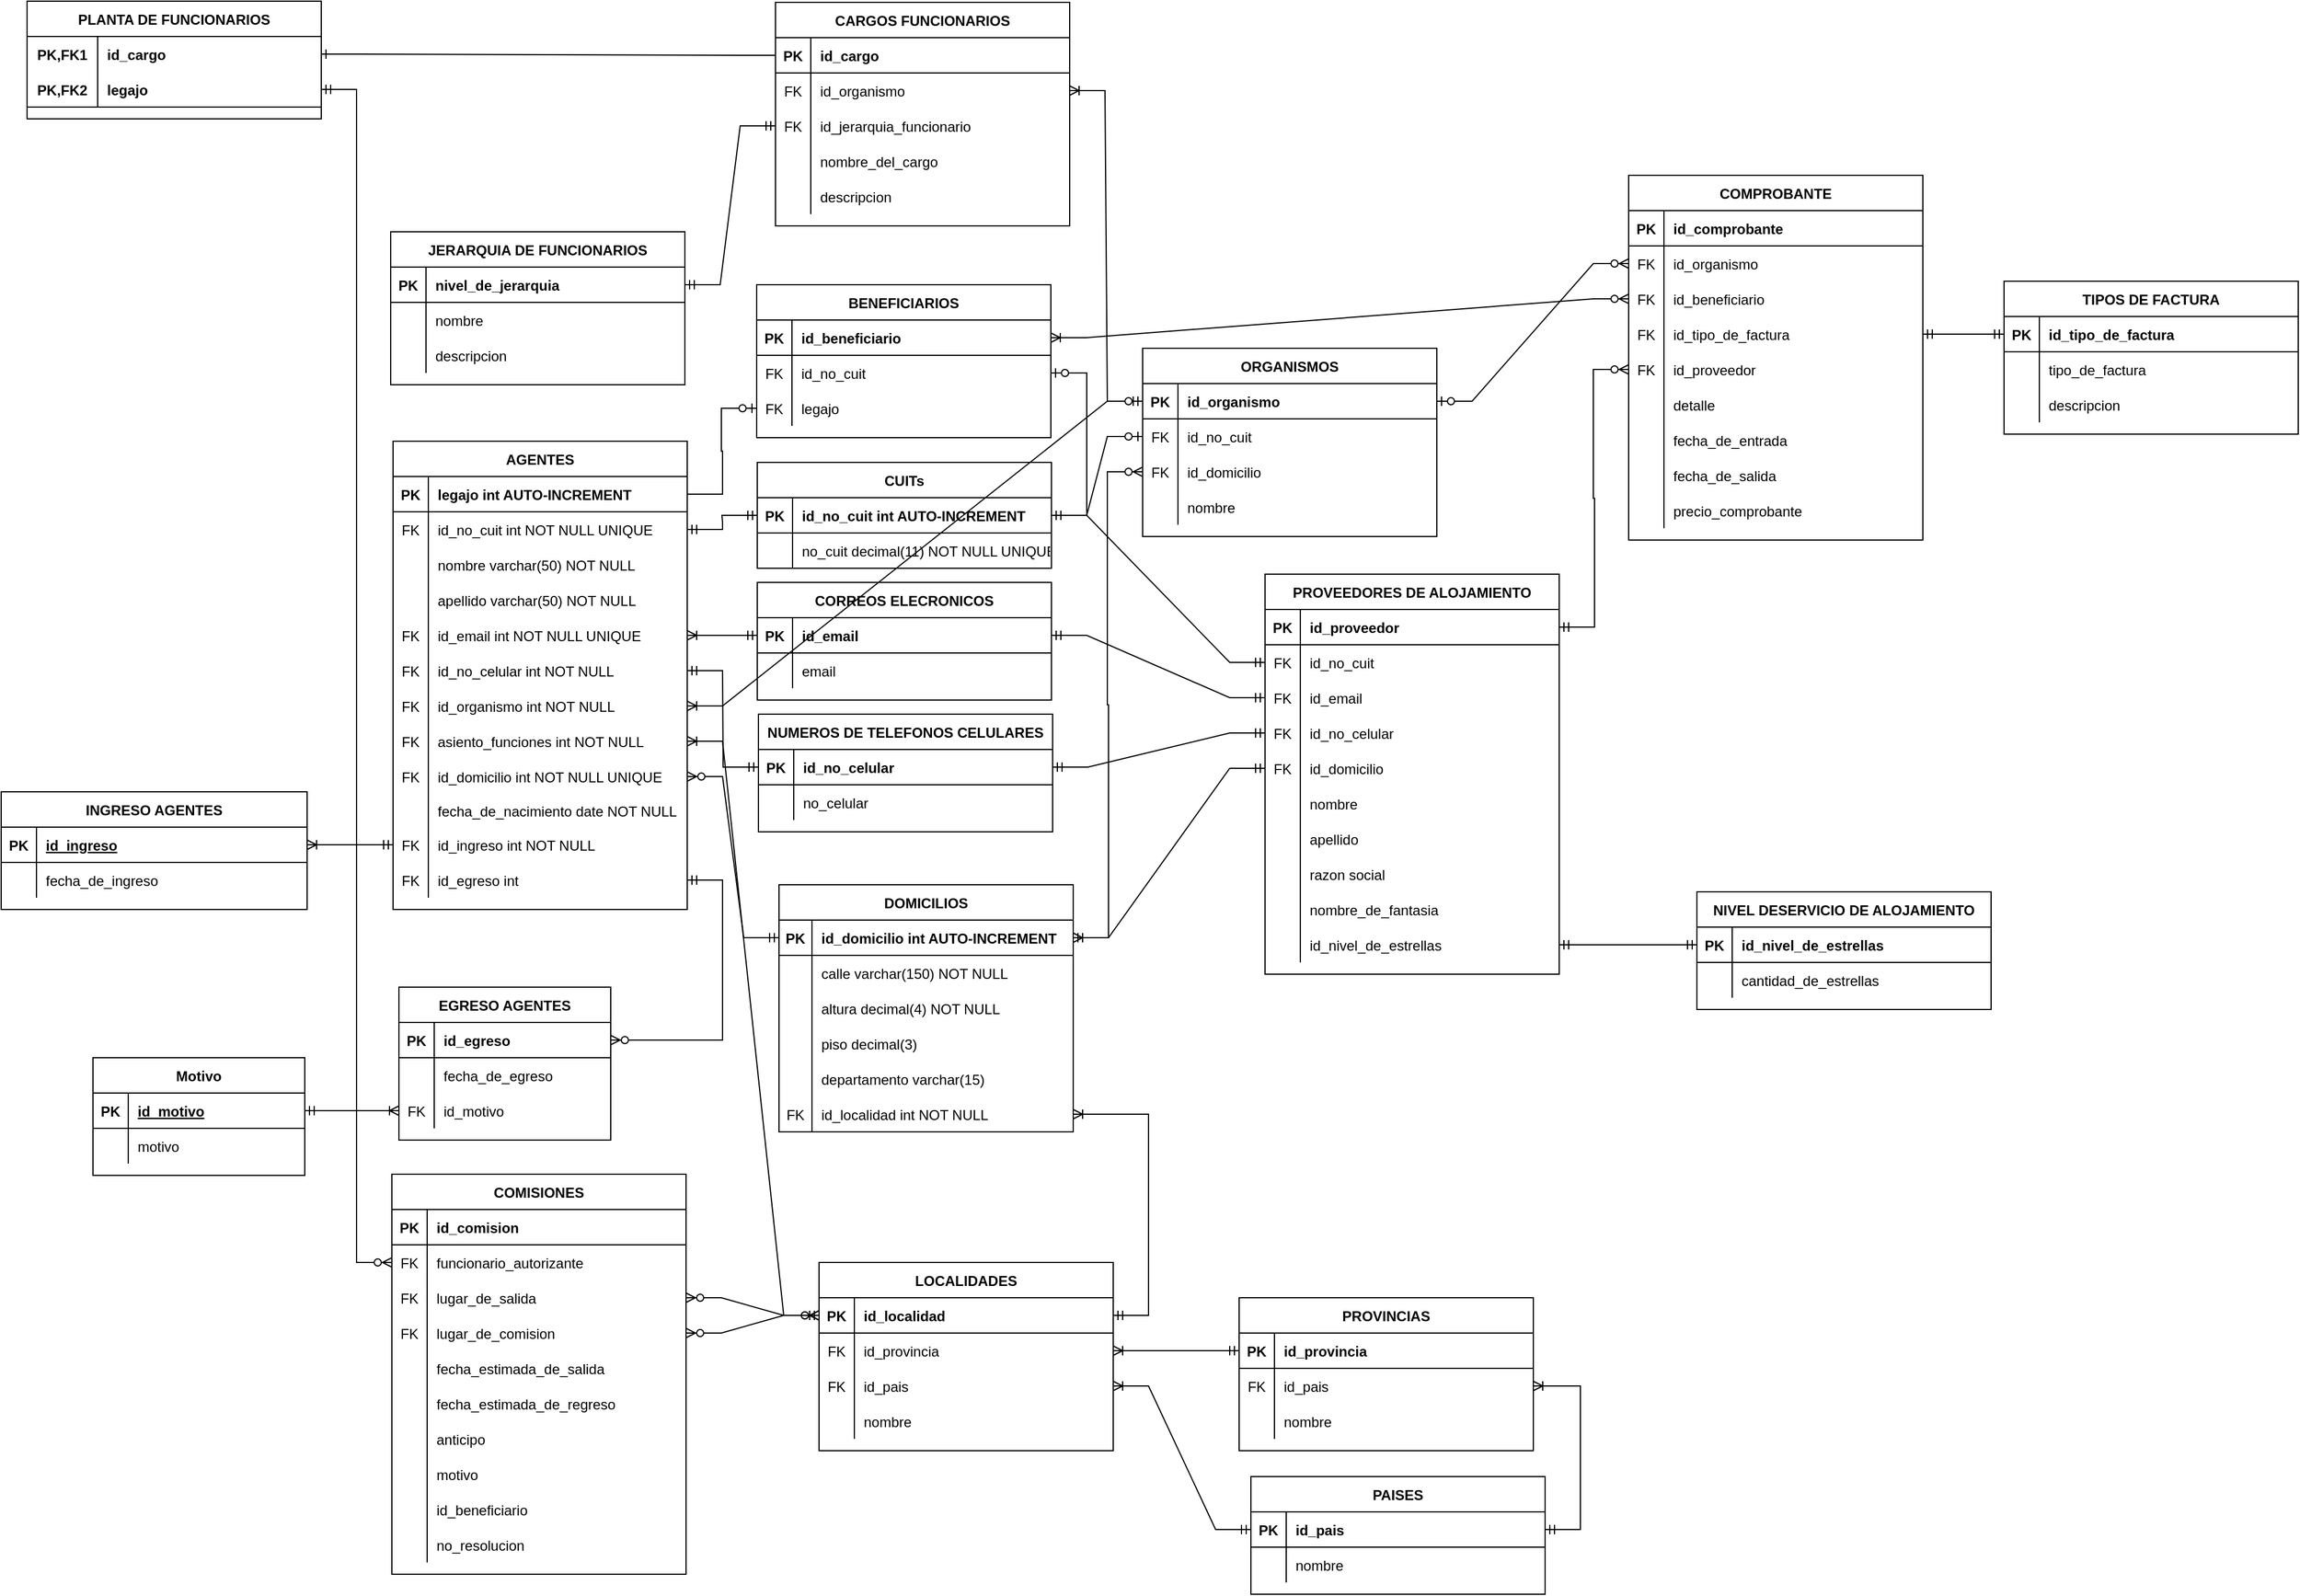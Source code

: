 <mxfile version="20.2.3" type="device"><diagram id="R2lEEEUBdFMjLlhIrx00" name="Page-1"><mxGraphModel dx="1828" dy="1774" grid="1" gridSize="10" guides="1" tooltips="1" connect="1" arrows="1" fold="1" page="1" pageScale="1" pageWidth="850" pageHeight="1100" math="0" shadow="0" extFonts="Permanent Marker^https://fonts.googleapis.com/css?family=Permanent+Marker"><root><mxCell id="0"/><mxCell id="1" parent="0"/><mxCell id="C-vyLk0tnHw3VtMMgP7b-2" value="CUITs" style="shape=table;startSize=30;container=1;collapsible=1;childLayout=tableLayout;fixedRows=1;rowLines=0;fontStyle=1;align=center;resizeLast=1;" parent="1" vertex="1"><mxGeometry x="420.5" y="28" width="250" height="90" as="geometry"><mxRectangle x="400" y="109" width="80" height="30" as="alternateBounds"/></mxGeometry></mxCell><mxCell id="C-vyLk0tnHw3VtMMgP7b-3" value="" style="shape=partialRectangle;collapsible=0;dropTarget=0;pointerEvents=0;fillColor=none;points=[[0,0.5],[1,0.5]];portConstraint=eastwest;top=0;left=0;right=0;bottom=1;" parent="C-vyLk0tnHw3VtMMgP7b-2" vertex="1"><mxGeometry y="30" width="250" height="30" as="geometry"/></mxCell><mxCell id="C-vyLk0tnHw3VtMMgP7b-4" value="PK" style="shape=partialRectangle;overflow=hidden;connectable=0;fillColor=none;top=0;left=0;bottom=0;right=0;fontStyle=1;" parent="C-vyLk0tnHw3VtMMgP7b-3" vertex="1"><mxGeometry width="30" height="30" as="geometry"><mxRectangle width="30" height="30" as="alternateBounds"/></mxGeometry></mxCell><mxCell id="C-vyLk0tnHw3VtMMgP7b-5" value="id_no_cuit int AUTO-INCREMENT" style="shape=partialRectangle;overflow=hidden;connectable=0;fillColor=none;top=0;left=0;bottom=0;right=0;align=left;spacingLeft=6;fontStyle=1;" parent="C-vyLk0tnHw3VtMMgP7b-3" vertex="1"><mxGeometry x="30" width="220" height="30" as="geometry"><mxRectangle width="220" height="30" as="alternateBounds"/></mxGeometry></mxCell><mxCell id="C-vyLk0tnHw3VtMMgP7b-6" value="" style="shape=partialRectangle;collapsible=0;dropTarget=0;pointerEvents=0;fillColor=none;points=[[0,0.5],[1,0.5]];portConstraint=eastwest;top=0;left=0;right=0;bottom=0;" parent="C-vyLk0tnHw3VtMMgP7b-2" vertex="1"><mxGeometry y="60" width="250" height="30" as="geometry"/></mxCell><mxCell id="C-vyLk0tnHw3VtMMgP7b-7" value="" style="shape=partialRectangle;overflow=hidden;connectable=0;fillColor=none;top=0;left=0;bottom=0;right=0;" parent="C-vyLk0tnHw3VtMMgP7b-6" vertex="1"><mxGeometry width="30" height="30" as="geometry"><mxRectangle width="30" height="30" as="alternateBounds"/></mxGeometry></mxCell><mxCell id="C-vyLk0tnHw3VtMMgP7b-8" value="no_cuit decimal(11) NOT NULL UNIQUE " style="shape=partialRectangle;overflow=hidden;connectable=0;fillColor=none;top=0;left=0;bottom=0;right=0;align=left;spacingLeft=6;" parent="C-vyLk0tnHw3VtMMgP7b-6" vertex="1"><mxGeometry x="30" width="220" height="30" as="geometry"><mxRectangle width="220" height="30" as="alternateBounds"/></mxGeometry></mxCell><mxCell id="C-vyLk0tnHw3VtMMgP7b-13" value="DOMICILIOS" style="shape=table;startSize=30;container=1;collapsible=1;childLayout=tableLayout;fixedRows=1;rowLines=0;fontStyle=1;align=center;resizeLast=1;" parent="1" vertex="1"><mxGeometry x="439" y="387" width="250" height="210" as="geometry"><mxRectangle x="412" y="270" width="110" height="30" as="alternateBounds"/></mxGeometry></mxCell><mxCell id="C-vyLk0tnHw3VtMMgP7b-14" value="" style="shape=partialRectangle;collapsible=0;dropTarget=0;pointerEvents=0;fillColor=none;points=[[0,0.5],[1,0.5]];portConstraint=eastwest;top=0;left=0;right=0;bottom=1;" parent="C-vyLk0tnHw3VtMMgP7b-13" vertex="1"><mxGeometry y="30" width="250" height="30" as="geometry"/></mxCell><mxCell id="C-vyLk0tnHw3VtMMgP7b-15" value="PK" style="shape=partialRectangle;overflow=hidden;connectable=0;fillColor=none;top=0;left=0;bottom=0;right=0;fontStyle=1;" parent="C-vyLk0tnHw3VtMMgP7b-14" vertex="1"><mxGeometry width="28" height="30" as="geometry"><mxRectangle width="28" height="30" as="alternateBounds"/></mxGeometry></mxCell><mxCell id="C-vyLk0tnHw3VtMMgP7b-16" value="id_domicilio int AUTO-INCREMENT" style="shape=partialRectangle;overflow=hidden;connectable=0;fillColor=none;top=0;left=0;bottom=0;right=0;align=left;spacingLeft=6;fontStyle=1;" parent="C-vyLk0tnHw3VtMMgP7b-14" vertex="1"><mxGeometry x="28" width="222" height="30" as="geometry"><mxRectangle width="222" height="30" as="alternateBounds"/></mxGeometry></mxCell><mxCell id="beFiZh1bExdp-nfMMZwF-47" value="" style="shape=partialRectangle;collapsible=0;dropTarget=0;pointerEvents=0;fillColor=none;points=[[0,0.5],[1,0.5]];portConstraint=eastwest;top=0;left=0;right=0;bottom=0;" parent="C-vyLk0tnHw3VtMMgP7b-13" vertex="1"><mxGeometry y="60" width="250" height="30" as="geometry"/></mxCell><mxCell id="beFiZh1bExdp-nfMMZwF-48" value="" style="shape=partialRectangle;overflow=hidden;connectable=0;fillColor=none;top=0;left=0;bottom=0;right=0;" parent="beFiZh1bExdp-nfMMZwF-47" vertex="1"><mxGeometry width="28" height="30" as="geometry"><mxRectangle width="28" height="30" as="alternateBounds"/></mxGeometry></mxCell><mxCell id="beFiZh1bExdp-nfMMZwF-49" value="calle varchar(150) NOT NULL" style="shape=partialRectangle;overflow=hidden;connectable=0;fillColor=none;top=0;left=0;bottom=0;right=0;align=left;spacingLeft=6;" parent="beFiZh1bExdp-nfMMZwF-47" vertex="1"><mxGeometry x="28" width="222" height="30" as="geometry"><mxRectangle width="222" height="30" as="alternateBounds"/></mxGeometry></mxCell><mxCell id="beFiZh1bExdp-nfMMZwF-50" value="" style="shape=partialRectangle;collapsible=0;dropTarget=0;pointerEvents=0;fillColor=none;points=[[0,0.5],[1,0.5]];portConstraint=eastwest;top=0;left=0;right=0;bottom=0;" parent="C-vyLk0tnHw3VtMMgP7b-13" vertex="1"><mxGeometry y="90" width="250" height="30" as="geometry"/></mxCell><mxCell id="beFiZh1bExdp-nfMMZwF-51" value="" style="shape=partialRectangle;overflow=hidden;connectable=0;fillColor=none;top=0;left=0;bottom=0;right=0;" parent="beFiZh1bExdp-nfMMZwF-50" vertex="1"><mxGeometry width="28" height="30" as="geometry"><mxRectangle width="28" height="30" as="alternateBounds"/></mxGeometry></mxCell><mxCell id="beFiZh1bExdp-nfMMZwF-52" value="altura decimal(4) NOT NULL" style="shape=partialRectangle;overflow=hidden;connectable=0;fillColor=none;top=0;left=0;bottom=0;right=0;align=left;spacingLeft=6;" parent="beFiZh1bExdp-nfMMZwF-50" vertex="1"><mxGeometry x="28" width="222" height="30" as="geometry"><mxRectangle width="222" height="30" as="alternateBounds"/></mxGeometry></mxCell><mxCell id="beFiZh1bExdp-nfMMZwF-53" value="" style="shape=partialRectangle;collapsible=0;dropTarget=0;pointerEvents=0;fillColor=none;points=[[0,0.5],[1,0.5]];portConstraint=eastwest;top=0;left=0;right=0;bottom=0;" parent="C-vyLk0tnHw3VtMMgP7b-13" vertex="1"><mxGeometry y="120" width="250" height="30" as="geometry"/></mxCell><mxCell id="beFiZh1bExdp-nfMMZwF-54" value="" style="shape=partialRectangle;overflow=hidden;connectable=0;fillColor=none;top=0;left=0;bottom=0;right=0;" parent="beFiZh1bExdp-nfMMZwF-53" vertex="1"><mxGeometry width="28" height="30" as="geometry"><mxRectangle width="28" height="30" as="alternateBounds"/></mxGeometry></mxCell><mxCell id="beFiZh1bExdp-nfMMZwF-55" value="piso decimal(3)" style="shape=partialRectangle;overflow=hidden;connectable=0;fillColor=none;top=0;left=0;bottom=0;right=0;align=left;spacingLeft=6;" parent="beFiZh1bExdp-nfMMZwF-53" vertex="1"><mxGeometry x="28" width="222" height="30" as="geometry"><mxRectangle width="222" height="30" as="alternateBounds"/></mxGeometry></mxCell><mxCell id="beFiZh1bExdp-nfMMZwF-56" value="" style="shape=partialRectangle;collapsible=0;dropTarget=0;pointerEvents=0;fillColor=none;points=[[0,0.5],[1,0.5]];portConstraint=eastwest;top=0;left=0;right=0;bottom=0;" parent="C-vyLk0tnHw3VtMMgP7b-13" vertex="1"><mxGeometry y="150" width="250" height="30" as="geometry"/></mxCell><mxCell id="beFiZh1bExdp-nfMMZwF-57" value="" style="shape=partialRectangle;overflow=hidden;connectable=0;fillColor=none;top=0;left=0;bottom=0;right=0;" parent="beFiZh1bExdp-nfMMZwF-56" vertex="1"><mxGeometry width="28" height="30" as="geometry"><mxRectangle width="28" height="30" as="alternateBounds"/></mxGeometry></mxCell><mxCell id="beFiZh1bExdp-nfMMZwF-58" value="departamento varchar(15)" style="shape=partialRectangle;overflow=hidden;connectable=0;fillColor=none;top=0;left=0;bottom=0;right=0;align=left;spacingLeft=6;" parent="beFiZh1bExdp-nfMMZwF-56" vertex="1"><mxGeometry x="28" width="222" height="30" as="geometry"><mxRectangle width="222" height="30" as="alternateBounds"/></mxGeometry></mxCell><mxCell id="beFiZh1bExdp-nfMMZwF-59" value="" style="shape=partialRectangle;collapsible=0;dropTarget=0;pointerEvents=0;fillColor=none;points=[[0,0.5],[1,0.5]];portConstraint=eastwest;top=0;left=0;right=0;bottom=0;" parent="C-vyLk0tnHw3VtMMgP7b-13" vertex="1"><mxGeometry y="180" width="250" height="30" as="geometry"/></mxCell><mxCell id="beFiZh1bExdp-nfMMZwF-60" value="FK" style="shape=partialRectangle;overflow=hidden;connectable=0;fillColor=none;top=0;left=0;bottom=0;right=0;" parent="beFiZh1bExdp-nfMMZwF-59" vertex="1"><mxGeometry width="28" height="30" as="geometry"><mxRectangle width="28" height="30" as="alternateBounds"/></mxGeometry></mxCell><mxCell id="beFiZh1bExdp-nfMMZwF-61" value="id_localidad int NOT NULL" style="shape=partialRectangle;overflow=hidden;connectable=0;fillColor=none;top=0;left=0;bottom=0;right=0;align=left;spacingLeft=6;" parent="beFiZh1bExdp-nfMMZwF-59" vertex="1"><mxGeometry x="28" width="222" height="30" as="geometry"><mxRectangle width="222" height="30" as="alternateBounds"/></mxGeometry></mxCell><mxCell id="C-vyLk0tnHw3VtMMgP7b-23" value="AGENTES" style="shape=table;startSize=30;container=1;collapsible=1;childLayout=tableLayout;fixedRows=1;rowLines=0;fontStyle=1;align=center;resizeLast=1;" parent="1" vertex="1"><mxGeometry x="111" y="10" width="250" height="398" as="geometry"/></mxCell><mxCell id="C-vyLk0tnHw3VtMMgP7b-24" value="" style="shape=partialRectangle;collapsible=0;dropTarget=0;pointerEvents=0;fillColor=none;points=[[0,0.5],[1,0.5]];portConstraint=eastwest;top=0;left=0;right=0;bottom=1;" parent="C-vyLk0tnHw3VtMMgP7b-23" vertex="1"><mxGeometry y="30" width="250" height="30" as="geometry"/></mxCell><mxCell id="C-vyLk0tnHw3VtMMgP7b-25" value="PK" style="shape=partialRectangle;overflow=hidden;connectable=0;fillColor=none;top=0;left=0;bottom=0;right=0;fontStyle=1;" parent="C-vyLk0tnHw3VtMMgP7b-24" vertex="1"><mxGeometry width="30" height="30" as="geometry"><mxRectangle width="30" height="30" as="alternateBounds"/></mxGeometry></mxCell><mxCell id="C-vyLk0tnHw3VtMMgP7b-26" value="legajo int AUTO-INCREMENT " style="shape=partialRectangle;overflow=hidden;connectable=0;fillColor=none;top=0;left=0;bottom=0;right=0;align=left;spacingLeft=6;fontStyle=1;" parent="C-vyLk0tnHw3VtMMgP7b-24" vertex="1"><mxGeometry x="30" width="220" height="30" as="geometry"><mxRectangle width="220" height="30" as="alternateBounds"/></mxGeometry></mxCell><mxCell id="C-vyLk0tnHw3VtMMgP7b-27" value="" style="shape=partialRectangle;collapsible=0;dropTarget=0;pointerEvents=0;fillColor=none;points=[[0,0.5],[1,0.5]];portConstraint=eastwest;top=0;left=0;right=0;bottom=0;" parent="C-vyLk0tnHw3VtMMgP7b-23" vertex="1"><mxGeometry y="60" width="250" height="30" as="geometry"/></mxCell><mxCell id="C-vyLk0tnHw3VtMMgP7b-28" value="FK" style="shape=partialRectangle;overflow=hidden;connectable=0;fillColor=none;top=0;left=0;bottom=0;right=0;" parent="C-vyLk0tnHw3VtMMgP7b-27" vertex="1"><mxGeometry width="30" height="30" as="geometry"><mxRectangle width="30" height="30" as="alternateBounds"/></mxGeometry></mxCell><mxCell id="C-vyLk0tnHw3VtMMgP7b-29" value="id_no_cuit int NOT NULL UNIQUE" style="shape=partialRectangle;overflow=hidden;connectable=0;fillColor=none;top=0;left=0;bottom=0;right=0;align=left;spacingLeft=6;" parent="C-vyLk0tnHw3VtMMgP7b-27" vertex="1"><mxGeometry x="30" width="220" height="30" as="geometry"><mxRectangle width="220" height="30" as="alternateBounds"/></mxGeometry></mxCell><mxCell id="beFiZh1bExdp-nfMMZwF-1" value="" style="shape=partialRectangle;collapsible=0;dropTarget=0;pointerEvents=0;fillColor=none;points=[[0,0.5],[1,0.5]];portConstraint=eastwest;top=0;left=0;right=0;bottom=0;" parent="C-vyLk0tnHw3VtMMgP7b-23" vertex="1"><mxGeometry y="90" width="250" height="30" as="geometry"/></mxCell><mxCell id="beFiZh1bExdp-nfMMZwF-2" value="&#10;&#10;&#10;&#10;&#10;" style="shape=partialRectangle;overflow=hidden;connectable=0;fillColor=none;top=0;left=0;bottom=0;right=0;" parent="beFiZh1bExdp-nfMMZwF-1" vertex="1"><mxGeometry width="30" height="30" as="geometry"><mxRectangle width="30" height="30" as="alternateBounds"/></mxGeometry></mxCell><mxCell id="beFiZh1bExdp-nfMMZwF-3" value="nombre varchar(50) NOT NULL" style="shape=partialRectangle;overflow=hidden;connectable=0;fillColor=none;top=0;left=0;bottom=0;right=0;align=left;spacingLeft=6;" parent="beFiZh1bExdp-nfMMZwF-1" vertex="1"><mxGeometry x="30" width="220" height="30" as="geometry"><mxRectangle width="220" height="30" as="alternateBounds"/></mxGeometry></mxCell><mxCell id="beFiZh1bExdp-nfMMZwF-14" value="" style="shape=partialRectangle;collapsible=0;dropTarget=0;pointerEvents=0;fillColor=none;points=[[0,0.5],[1,0.5]];portConstraint=eastwest;top=0;left=0;right=0;bottom=0;" parent="C-vyLk0tnHw3VtMMgP7b-23" vertex="1"><mxGeometry y="120" width="250" height="30" as="geometry"/></mxCell><mxCell id="beFiZh1bExdp-nfMMZwF-15" value="&#10;&#10;&#10;&#10;&#10;" style="shape=partialRectangle;overflow=hidden;connectable=0;fillColor=none;top=0;left=0;bottom=0;right=0;" parent="beFiZh1bExdp-nfMMZwF-14" vertex="1"><mxGeometry width="30" height="30" as="geometry"><mxRectangle width="30" height="30" as="alternateBounds"/></mxGeometry></mxCell><mxCell id="beFiZh1bExdp-nfMMZwF-16" value="apellido varchar(50) NOT NULL" style="shape=partialRectangle;overflow=hidden;connectable=0;fillColor=none;top=0;left=0;bottom=0;right=0;align=left;spacingLeft=6;" parent="beFiZh1bExdp-nfMMZwF-14" vertex="1"><mxGeometry x="30" width="220" height="30" as="geometry"><mxRectangle width="220" height="30" as="alternateBounds"/></mxGeometry></mxCell><mxCell id="beFiZh1bExdp-nfMMZwF-17" value="" style="shape=partialRectangle;collapsible=0;dropTarget=0;pointerEvents=0;fillColor=none;points=[[0,0.5],[1,0.5]];portConstraint=eastwest;top=0;left=0;right=0;bottom=0;" parent="C-vyLk0tnHw3VtMMgP7b-23" vertex="1"><mxGeometry y="150" width="250" height="30" as="geometry"/></mxCell><mxCell id="beFiZh1bExdp-nfMMZwF-18" value="FK" style="shape=partialRectangle;overflow=hidden;connectable=0;fillColor=none;top=0;left=0;bottom=0;right=0;" parent="beFiZh1bExdp-nfMMZwF-17" vertex="1"><mxGeometry width="30" height="30" as="geometry"><mxRectangle width="30" height="30" as="alternateBounds"/></mxGeometry></mxCell><mxCell id="beFiZh1bExdp-nfMMZwF-19" value="id_email int NOT NULL UNIQUE" style="shape=partialRectangle;overflow=hidden;connectable=0;fillColor=none;top=0;left=0;bottom=0;right=0;align=left;spacingLeft=6;" parent="beFiZh1bExdp-nfMMZwF-17" vertex="1"><mxGeometry x="30" width="220" height="30" as="geometry"><mxRectangle width="220" height="30" as="alternateBounds"/></mxGeometry></mxCell><mxCell id="beFiZh1bExdp-nfMMZwF-20" value="" style="shape=partialRectangle;collapsible=0;dropTarget=0;pointerEvents=0;fillColor=none;points=[[0,0.5],[1,0.5]];portConstraint=eastwest;top=0;left=0;right=0;bottom=0;" parent="C-vyLk0tnHw3VtMMgP7b-23" vertex="1"><mxGeometry y="180" width="250" height="30" as="geometry"/></mxCell><mxCell id="beFiZh1bExdp-nfMMZwF-21" value="FK" style="shape=partialRectangle;overflow=hidden;connectable=0;fillColor=none;top=0;left=0;bottom=0;right=0;" parent="beFiZh1bExdp-nfMMZwF-20" vertex="1"><mxGeometry width="30" height="30" as="geometry"><mxRectangle width="30" height="30" as="alternateBounds"/></mxGeometry></mxCell><mxCell id="beFiZh1bExdp-nfMMZwF-22" value="id_no_celular int NOT NULL " style="shape=partialRectangle;overflow=hidden;connectable=0;fillColor=none;top=0;left=0;bottom=0;right=0;align=left;spacingLeft=6;" parent="beFiZh1bExdp-nfMMZwF-20" vertex="1"><mxGeometry x="30" width="220" height="30" as="geometry"><mxRectangle width="220" height="30" as="alternateBounds"/></mxGeometry></mxCell><mxCell id="beFiZh1bExdp-nfMMZwF-23" value="" style="shape=partialRectangle;collapsible=0;dropTarget=0;pointerEvents=0;fillColor=none;points=[[0,0.5],[1,0.5]];portConstraint=eastwest;top=0;left=0;right=0;bottom=0;" parent="C-vyLk0tnHw3VtMMgP7b-23" vertex="1"><mxGeometry y="210" width="250" height="30" as="geometry"/></mxCell><mxCell id="beFiZh1bExdp-nfMMZwF-24" value="FK" style="shape=partialRectangle;overflow=hidden;connectable=0;fillColor=none;top=0;left=0;bottom=0;right=0;" parent="beFiZh1bExdp-nfMMZwF-23" vertex="1"><mxGeometry width="30" height="30" as="geometry"><mxRectangle width="30" height="30" as="alternateBounds"/></mxGeometry></mxCell><mxCell id="beFiZh1bExdp-nfMMZwF-25" value="id_organismo int NOT NULL" style="shape=partialRectangle;overflow=hidden;connectable=0;fillColor=none;top=0;left=0;bottom=0;right=0;align=left;spacingLeft=6;" parent="beFiZh1bExdp-nfMMZwF-23" vertex="1"><mxGeometry x="30" width="220" height="30" as="geometry"><mxRectangle width="220" height="30" as="alternateBounds"/></mxGeometry></mxCell><mxCell id="beFiZh1bExdp-nfMMZwF-26" value="" style="shape=partialRectangle;collapsible=0;dropTarget=0;pointerEvents=0;fillColor=none;points=[[0,0.5],[1,0.5]];portConstraint=eastwest;top=0;left=0;right=0;bottom=0;" parent="C-vyLk0tnHw3VtMMgP7b-23" vertex="1"><mxGeometry y="240" width="250" height="30" as="geometry"/></mxCell><mxCell id="beFiZh1bExdp-nfMMZwF-27" value="FK" style="shape=partialRectangle;overflow=hidden;connectable=0;fillColor=none;top=0;left=0;bottom=0;right=0;" parent="beFiZh1bExdp-nfMMZwF-26" vertex="1"><mxGeometry width="30" height="30" as="geometry"><mxRectangle width="30" height="30" as="alternateBounds"/></mxGeometry></mxCell><mxCell id="beFiZh1bExdp-nfMMZwF-28" value="asiento_funciones int NOT NULL" style="shape=partialRectangle;overflow=hidden;connectable=0;fillColor=none;top=0;left=0;bottom=0;right=0;align=left;spacingLeft=6;" parent="beFiZh1bExdp-nfMMZwF-26" vertex="1"><mxGeometry x="30" width="220" height="30" as="geometry"><mxRectangle width="220" height="30" as="alternateBounds"/></mxGeometry></mxCell><mxCell id="beFiZh1bExdp-nfMMZwF-29" value="" style="shape=partialRectangle;collapsible=0;dropTarget=0;pointerEvents=0;fillColor=none;points=[[0,0.5],[1,0.5]];portConstraint=eastwest;top=0;left=0;right=0;bottom=0;" parent="C-vyLk0tnHw3VtMMgP7b-23" vertex="1"><mxGeometry y="270" width="250" height="30" as="geometry"/></mxCell><mxCell id="beFiZh1bExdp-nfMMZwF-30" value="FK" style="shape=partialRectangle;overflow=hidden;connectable=0;fillColor=none;top=0;left=0;bottom=0;right=0;" parent="beFiZh1bExdp-nfMMZwF-29" vertex="1"><mxGeometry width="30" height="30" as="geometry"><mxRectangle width="30" height="30" as="alternateBounds"/></mxGeometry></mxCell><mxCell id="beFiZh1bExdp-nfMMZwF-31" value="id_domicilio int NOT NULL UNIQUE" style="shape=partialRectangle;overflow=hidden;connectable=0;fillColor=none;top=0;left=0;bottom=0;right=0;align=left;spacingLeft=6;" parent="beFiZh1bExdp-nfMMZwF-29" vertex="1"><mxGeometry x="30" width="220" height="30" as="geometry"><mxRectangle width="220" height="30" as="alternateBounds"/></mxGeometry></mxCell><mxCell id="beFiZh1bExdp-nfMMZwF-32" value="" style="shape=partialRectangle;collapsible=0;dropTarget=0;pointerEvents=0;fillColor=none;points=[[0,0.5],[1,0.5]];portConstraint=eastwest;top=0;left=0;right=0;bottom=0;" parent="C-vyLk0tnHw3VtMMgP7b-23" vertex="1"><mxGeometry y="300" width="250" height="28" as="geometry"/></mxCell><mxCell id="beFiZh1bExdp-nfMMZwF-33" value="" style="shape=partialRectangle;overflow=hidden;connectable=0;fillColor=none;top=0;left=0;bottom=0;right=0;" parent="beFiZh1bExdp-nfMMZwF-32" vertex="1"><mxGeometry width="30" height="28" as="geometry"><mxRectangle width="30" height="28" as="alternateBounds"/></mxGeometry></mxCell><mxCell id="beFiZh1bExdp-nfMMZwF-34" value="fecha_de_nacimiento date NOT NULL" style="shape=partialRectangle;overflow=hidden;connectable=0;fillColor=none;top=0;left=0;bottom=0;right=0;align=left;spacingLeft=6;" parent="beFiZh1bExdp-nfMMZwF-32" vertex="1"><mxGeometry x="30" width="220" height="28" as="geometry"><mxRectangle width="220" height="28" as="alternateBounds"/></mxGeometry></mxCell><mxCell id="beFiZh1bExdp-nfMMZwF-35" value="" style="shape=partialRectangle;collapsible=0;dropTarget=0;pointerEvents=0;fillColor=none;points=[[0,0.5],[1,0.5]];portConstraint=eastwest;top=0;left=0;right=0;bottom=0;" parent="C-vyLk0tnHw3VtMMgP7b-23" vertex="1"><mxGeometry y="328" width="250" height="30" as="geometry"/></mxCell><mxCell id="beFiZh1bExdp-nfMMZwF-36" value="FK" style="shape=partialRectangle;overflow=hidden;connectable=0;fillColor=none;top=0;left=0;bottom=0;right=0;" parent="beFiZh1bExdp-nfMMZwF-35" vertex="1"><mxGeometry width="30" height="30" as="geometry"><mxRectangle width="30" height="30" as="alternateBounds"/></mxGeometry></mxCell><mxCell id="beFiZh1bExdp-nfMMZwF-37" value="id_ingreso int NOT NULL" style="shape=partialRectangle;overflow=hidden;connectable=0;fillColor=none;top=0;left=0;bottom=0;right=0;align=left;spacingLeft=6;" parent="beFiZh1bExdp-nfMMZwF-35" vertex="1"><mxGeometry x="30" width="220" height="30" as="geometry"><mxRectangle width="220" height="30" as="alternateBounds"/></mxGeometry></mxCell><mxCell id="beFiZh1bExdp-nfMMZwF-38" value="" style="shape=partialRectangle;collapsible=0;dropTarget=0;pointerEvents=0;fillColor=none;points=[[0,0.5],[1,0.5]];portConstraint=eastwest;top=0;left=0;right=0;bottom=0;" parent="C-vyLk0tnHw3VtMMgP7b-23" vertex="1"><mxGeometry y="358" width="250" height="30" as="geometry"/></mxCell><mxCell id="beFiZh1bExdp-nfMMZwF-39" value="FK" style="shape=partialRectangle;overflow=hidden;connectable=0;fillColor=none;top=0;left=0;bottom=0;right=0;" parent="beFiZh1bExdp-nfMMZwF-38" vertex="1"><mxGeometry width="30" height="30" as="geometry"><mxRectangle width="30" height="30" as="alternateBounds"/></mxGeometry></mxCell><mxCell id="beFiZh1bExdp-nfMMZwF-40" value="id_egreso int" style="shape=partialRectangle;overflow=hidden;connectable=0;fillColor=none;top=0;left=0;bottom=0;right=0;align=left;spacingLeft=6;" parent="beFiZh1bExdp-nfMMZwF-38" vertex="1"><mxGeometry x="30" width="220" height="30" as="geometry"><mxRectangle width="220" height="30" as="alternateBounds"/></mxGeometry></mxCell><mxCell id="beFiZh1bExdp-nfMMZwF-69" value="" style="edgeStyle=entityRelationEdgeStyle;fontSize=12;html=1;endArrow=ERmandOne;startArrow=ERmandOne;rounded=0;exitX=1;exitY=0.5;exitDx=0;exitDy=0;entryX=0;entryY=0.5;entryDx=0;entryDy=0;" parent="1" source="C-vyLk0tnHw3VtMMgP7b-27" target="C-vyLk0tnHw3VtMMgP7b-3" edge="1"><mxGeometry width="100" height="100" relative="1" as="geometry"><mxPoint x="300" y="250" as="sourcePoint"/><mxPoint x="400" y="150" as="targetPoint"/></mxGeometry></mxCell><mxCell id="beFiZh1bExdp-nfMMZwF-76" value="INGRESO AGENTES" style="shape=table;startSize=30;container=1;collapsible=1;childLayout=tableLayout;fixedRows=1;rowLines=0;fontStyle=1;align=center;resizeLast=1;" parent="1" vertex="1"><mxGeometry x="-222" y="308" width="260" height="100" as="geometry"/></mxCell><mxCell id="beFiZh1bExdp-nfMMZwF-77" value="" style="shape=tableRow;horizontal=0;startSize=0;swimlaneHead=0;swimlaneBody=0;fillColor=none;collapsible=0;dropTarget=0;points=[[0,0.5],[1,0.5]];portConstraint=eastwest;top=0;left=0;right=0;bottom=1;" parent="beFiZh1bExdp-nfMMZwF-76" vertex="1"><mxGeometry y="30" width="260" height="30" as="geometry"/></mxCell><mxCell id="beFiZh1bExdp-nfMMZwF-78" value="PK" style="shape=partialRectangle;connectable=0;fillColor=none;top=0;left=0;bottom=0;right=0;fontStyle=1;overflow=hidden;" parent="beFiZh1bExdp-nfMMZwF-77" vertex="1"><mxGeometry width="30" height="30" as="geometry"><mxRectangle width="30" height="30" as="alternateBounds"/></mxGeometry></mxCell><mxCell id="beFiZh1bExdp-nfMMZwF-79" value="id_ingreso" style="shape=partialRectangle;connectable=0;fillColor=none;top=0;left=0;bottom=0;right=0;align=left;spacingLeft=6;fontStyle=5;overflow=hidden;" parent="beFiZh1bExdp-nfMMZwF-77" vertex="1"><mxGeometry x="30" width="230" height="30" as="geometry"><mxRectangle width="230" height="30" as="alternateBounds"/></mxGeometry></mxCell><mxCell id="beFiZh1bExdp-nfMMZwF-83" value="" style="shape=tableRow;horizontal=0;startSize=0;swimlaneHead=0;swimlaneBody=0;fillColor=none;collapsible=0;dropTarget=0;points=[[0,0.5],[1,0.5]];portConstraint=eastwest;top=0;left=0;right=0;bottom=0;" parent="beFiZh1bExdp-nfMMZwF-76" vertex="1"><mxGeometry y="60" width="260" height="30" as="geometry"/></mxCell><mxCell id="beFiZh1bExdp-nfMMZwF-84" value="" style="shape=partialRectangle;connectable=0;fillColor=none;top=0;left=0;bottom=0;right=0;editable=1;overflow=hidden;" parent="beFiZh1bExdp-nfMMZwF-83" vertex="1"><mxGeometry width="30" height="30" as="geometry"><mxRectangle width="30" height="30" as="alternateBounds"/></mxGeometry></mxCell><mxCell id="beFiZh1bExdp-nfMMZwF-85" value="fecha_de_ingreso" style="shape=partialRectangle;connectable=0;fillColor=none;top=0;left=0;bottom=0;right=0;align=left;spacingLeft=6;overflow=hidden;" parent="beFiZh1bExdp-nfMMZwF-83" vertex="1"><mxGeometry x="30" width="230" height="30" as="geometry"><mxRectangle width="230" height="30" as="alternateBounds"/></mxGeometry></mxCell><mxCell id="beFiZh1bExdp-nfMMZwF-90" value="" style="edgeStyle=entityRelationEdgeStyle;fontSize=12;html=1;endArrow=ERoneToMany;startArrow=ERmandOne;rounded=0;exitX=0;exitY=0.5;exitDx=0;exitDy=0;entryX=1;entryY=0.5;entryDx=0;entryDy=0;" parent="1" source="beFiZh1bExdp-nfMMZwF-35" target="beFiZh1bExdp-nfMMZwF-77" edge="1"><mxGeometry width="100" height="100" relative="1" as="geometry"><mxPoint x="380" y="350" as="sourcePoint"/><mxPoint x="480" y="250" as="targetPoint"/></mxGeometry></mxCell><mxCell id="beFiZh1bExdp-nfMMZwF-92" value="EGRESO AGENTES" style="shape=table;startSize=30;container=1;collapsible=1;childLayout=tableLayout;fixedRows=1;rowLines=0;fontStyle=1;align=center;resizeLast=1;" parent="1" vertex="1"><mxGeometry x="116" y="474" width="180" height="130" as="geometry"/></mxCell><mxCell id="beFiZh1bExdp-nfMMZwF-93" value="" style="shape=tableRow;horizontal=0;startSize=0;swimlaneHead=0;swimlaneBody=0;fillColor=none;collapsible=0;dropTarget=0;points=[[0,0.5],[1,0.5]];portConstraint=eastwest;top=0;left=0;right=0;bottom=1;" parent="beFiZh1bExdp-nfMMZwF-92" vertex="1"><mxGeometry y="30" width="180" height="30" as="geometry"/></mxCell><mxCell id="beFiZh1bExdp-nfMMZwF-94" value="PK" style="shape=partialRectangle;connectable=0;fillColor=none;top=0;left=0;bottom=0;right=0;fontStyle=1;overflow=hidden;" parent="beFiZh1bExdp-nfMMZwF-93" vertex="1"><mxGeometry width="30" height="30" as="geometry"><mxRectangle width="30" height="30" as="alternateBounds"/></mxGeometry></mxCell><mxCell id="beFiZh1bExdp-nfMMZwF-95" value="id_egreso" style="shape=partialRectangle;connectable=0;fillColor=none;top=0;left=0;bottom=0;right=0;align=left;spacingLeft=6;fontStyle=1;overflow=hidden;" parent="beFiZh1bExdp-nfMMZwF-93" vertex="1"><mxGeometry x="30" width="150" height="30" as="geometry"><mxRectangle width="150" height="30" as="alternateBounds"/></mxGeometry></mxCell><mxCell id="beFiZh1bExdp-nfMMZwF-99" value="" style="shape=tableRow;horizontal=0;startSize=0;swimlaneHead=0;swimlaneBody=0;fillColor=none;collapsible=0;dropTarget=0;points=[[0,0.5],[1,0.5]];portConstraint=eastwest;top=0;left=0;right=0;bottom=0;" parent="beFiZh1bExdp-nfMMZwF-92" vertex="1"><mxGeometry y="60" width="180" height="30" as="geometry"/></mxCell><mxCell id="beFiZh1bExdp-nfMMZwF-100" value="" style="shape=partialRectangle;connectable=0;fillColor=none;top=0;left=0;bottom=0;right=0;editable=1;overflow=hidden;" parent="beFiZh1bExdp-nfMMZwF-99" vertex="1"><mxGeometry width="30" height="30" as="geometry"><mxRectangle width="30" height="30" as="alternateBounds"/></mxGeometry></mxCell><mxCell id="beFiZh1bExdp-nfMMZwF-101" value="fecha_de_egreso" style="shape=partialRectangle;connectable=0;fillColor=none;top=0;left=0;bottom=0;right=0;align=left;spacingLeft=6;overflow=hidden;" parent="beFiZh1bExdp-nfMMZwF-99" vertex="1"><mxGeometry x="30" width="150" height="30" as="geometry"><mxRectangle width="150" height="30" as="alternateBounds"/></mxGeometry></mxCell><mxCell id="beFiZh1bExdp-nfMMZwF-102" value="" style="shape=tableRow;horizontal=0;startSize=0;swimlaneHead=0;swimlaneBody=0;fillColor=none;collapsible=0;dropTarget=0;points=[[0,0.5],[1,0.5]];portConstraint=eastwest;top=0;left=0;right=0;bottom=0;" parent="beFiZh1bExdp-nfMMZwF-92" vertex="1"><mxGeometry y="90" width="180" height="30" as="geometry"/></mxCell><mxCell id="beFiZh1bExdp-nfMMZwF-103" value="FK" style="shape=partialRectangle;connectable=0;fillColor=none;top=0;left=0;bottom=0;right=0;editable=1;overflow=hidden;" parent="beFiZh1bExdp-nfMMZwF-102" vertex="1"><mxGeometry width="30" height="30" as="geometry"><mxRectangle width="30" height="30" as="alternateBounds"/></mxGeometry></mxCell><mxCell id="beFiZh1bExdp-nfMMZwF-104" value="id_motivo" style="shape=partialRectangle;connectable=0;fillColor=none;top=0;left=0;bottom=0;right=0;align=left;spacingLeft=6;overflow=hidden;" parent="beFiZh1bExdp-nfMMZwF-102" vertex="1"><mxGeometry x="30" width="150" height="30" as="geometry"><mxRectangle width="150" height="30" as="alternateBounds"/></mxGeometry></mxCell><mxCell id="beFiZh1bExdp-nfMMZwF-105" value="Motivo" style="shape=table;startSize=30;container=1;collapsible=1;childLayout=tableLayout;fixedRows=1;rowLines=0;fontStyle=1;align=center;resizeLast=1;" parent="1" vertex="1"><mxGeometry x="-144" y="534" width="180" height="100" as="geometry"/></mxCell><mxCell id="beFiZh1bExdp-nfMMZwF-106" value="" style="shape=tableRow;horizontal=0;startSize=0;swimlaneHead=0;swimlaneBody=0;fillColor=none;collapsible=0;dropTarget=0;points=[[0,0.5],[1,0.5]];portConstraint=eastwest;top=0;left=0;right=0;bottom=1;" parent="beFiZh1bExdp-nfMMZwF-105" vertex="1"><mxGeometry y="30" width="180" height="30" as="geometry"/></mxCell><mxCell id="beFiZh1bExdp-nfMMZwF-107" value="PK" style="shape=partialRectangle;connectable=0;fillColor=none;top=0;left=0;bottom=0;right=0;fontStyle=1;overflow=hidden;" parent="beFiZh1bExdp-nfMMZwF-106" vertex="1"><mxGeometry width="30" height="30" as="geometry"><mxRectangle width="30" height="30" as="alternateBounds"/></mxGeometry></mxCell><mxCell id="beFiZh1bExdp-nfMMZwF-108" value="id_motivo" style="shape=partialRectangle;connectable=0;fillColor=none;top=0;left=0;bottom=0;right=0;align=left;spacingLeft=6;fontStyle=5;overflow=hidden;" parent="beFiZh1bExdp-nfMMZwF-106" vertex="1"><mxGeometry x="30" width="150" height="30" as="geometry"><mxRectangle width="150" height="30" as="alternateBounds"/></mxGeometry></mxCell><mxCell id="beFiZh1bExdp-nfMMZwF-109" value="" style="shape=tableRow;horizontal=0;startSize=0;swimlaneHead=0;swimlaneBody=0;fillColor=none;collapsible=0;dropTarget=0;points=[[0,0.5],[1,0.5]];portConstraint=eastwest;top=0;left=0;right=0;bottom=0;" parent="beFiZh1bExdp-nfMMZwF-105" vertex="1"><mxGeometry y="60" width="180" height="30" as="geometry"/></mxCell><mxCell id="beFiZh1bExdp-nfMMZwF-110" value="" style="shape=partialRectangle;connectable=0;fillColor=none;top=0;left=0;bottom=0;right=0;editable=1;overflow=hidden;" parent="beFiZh1bExdp-nfMMZwF-109" vertex="1"><mxGeometry width="30" height="30" as="geometry"><mxRectangle width="30" height="30" as="alternateBounds"/></mxGeometry></mxCell><mxCell id="beFiZh1bExdp-nfMMZwF-111" value="motivo" style="shape=partialRectangle;connectable=0;fillColor=none;top=0;left=0;bottom=0;right=0;align=left;spacingLeft=6;overflow=hidden;" parent="beFiZh1bExdp-nfMMZwF-109" vertex="1"><mxGeometry x="30" width="150" height="30" as="geometry"><mxRectangle width="150" height="30" as="alternateBounds"/></mxGeometry></mxCell><mxCell id="beFiZh1bExdp-nfMMZwF-119" value="" style="edgeStyle=entityRelationEdgeStyle;fontSize=12;html=1;endArrow=ERoneToMany;startArrow=ERmandOne;rounded=0;exitX=1;exitY=0.5;exitDx=0;exitDy=0;entryX=0;entryY=0.5;entryDx=0;entryDy=0;" parent="1" source="beFiZh1bExdp-nfMMZwF-106" target="beFiZh1bExdp-nfMMZwF-102" edge="1"><mxGeometry width="100" height="100" relative="1" as="geometry"><mxPoint x="-360" y="685" as="sourcePoint"/><mxPoint x="-260" y="585" as="targetPoint"/></mxGeometry></mxCell><mxCell id="beFiZh1bExdp-nfMMZwF-120" value="" style="edgeStyle=entityRelationEdgeStyle;fontSize=12;html=1;endArrow=ERzeroToMany;startArrow=ERmandOne;rounded=0;" parent="1" source="beFiZh1bExdp-nfMMZwF-38" target="beFiZh1bExdp-nfMMZwF-93" edge="1"><mxGeometry width="100" height="100" relative="1" as="geometry"><mxPoint x="10" y="400" as="sourcePoint"/><mxPoint x="10" y="480" as="targetPoint"/></mxGeometry></mxCell><mxCell id="beFiZh1bExdp-nfMMZwF-122" value="CORREOS ELECRONICOS" style="shape=table;startSize=30;container=1;collapsible=1;childLayout=tableLayout;fixedRows=1;rowLines=0;fontStyle=1;align=center;resizeLast=1;" parent="1" vertex="1"><mxGeometry x="420.5" y="130" width="250" height="100" as="geometry"/></mxCell><mxCell id="beFiZh1bExdp-nfMMZwF-123" value="" style="shape=tableRow;horizontal=0;startSize=0;swimlaneHead=0;swimlaneBody=0;fillColor=none;collapsible=0;dropTarget=0;points=[[0,0.5],[1,0.5]];portConstraint=eastwest;top=0;left=0;right=0;bottom=1;" parent="beFiZh1bExdp-nfMMZwF-122" vertex="1"><mxGeometry y="30" width="250" height="30" as="geometry"/></mxCell><mxCell id="beFiZh1bExdp-nfMMZwF-124" value="PK" style="shape=partialRectangle;connectable=0;fillColor=none;top=0;left=0;bottom=0;right=0;fontStyle=1;overflow=hidden;" parent="beFiZh1bExdp-nfMMZwF-123" vertex="1"><mxGeometry width="30" height="30" as="geometry"><mxRectangle width="30" height="30" as="alternateBounds"/></mxGeometry></mxCell><mxCell id="beFiZh1bExdp-nfMMZwF-125" value="id_email" style="shape=partialRectangle;connectable=0;fillColor=none;top=0;left=0;bottom=0;right=0;align=left;spacingLeft=6;fontStyle=1;overflow=hidden;" parent="beFiZh1bExdp-nfMMZwF-123" vertex="1"><mxGeometry x="30" width="220" height="30" as="geometry"><mxRectangle width="220" height="30" as="alternateBounds"/></mxGeometry></mxCell><mxCell id="beFiZh1bExdp-nfMMZwF-126" value="" style="shape=tableRow;horizontal=0;startSize=0;swimlaneHead=0;swimlaneBody=0;fillColor=none;collapsible=0;dropTarget=0;points=[[0,0.5],[1,0.5]];portConstraint=eastwest;top=0;left=0;right=0;bottom=0;" parent="beFiZh1bExdp-nfMMZwF-122" vertex="1"><mxGeometry y="60" width="250" height="30" as="geometry"/></mxCell><mxCell id="beFiZh1bExdp-nfMMZwF-127" value="" style="shape=partialRectangle;connectable=0;fillColor=none;top=0;left=0;bottom=0;right=0;editable=1;overflow=hidden;" parent="beFiZh1bExdp-nfMMZwF-126" vertex="1"><mxGeometry width="30" height="30" as="geometry"><mxRectangle width="30" height="30" as="alternateBounds"/></mxGeometry></mxCell><mxCell id="beFiZh1bExdp-nfMMZwF-128" value="email" style="shape=partialRectangle;connectable=0;fillColor=none;top=0;left=0;bottom=0;right=0;align=left;spacingLeft=6;overflow=hidden;" parent="beFiZh1bExdp-nfMMZwF-126" vertex="1"><mxGeometry x="30" width="220" height="30" as="geometry"><mxRectangle width="220" height="30" as="alternateBounds"/></mxGeometry></mxCell><mxCell id="beFiZh1bExdp-nfMMZwF-135" value="" style="edgeStyle=entityRelationEdgeStyle;fontSize=12;html=1;endArrow=ERoneToMany;startArrow=ERmandOne;rounded=0;entryX=1;entryY=0.5;entryDx=0;entryDy=0;exitX=0;exitY=0.5;exitDx=0;exitDy=0;" parent="1" source="beFiZh1bExdp-nfMMZwF-123" target="beFiZh1bExdp-nfMMZwF-17" edge="1"><mxGeometry width="100" height="100" relative="1" as="geometry"><mxPoint x="410" y="480" as="sourcePoint"/><mxPoint x="510" y="380" as="targetPoint"/></mxGeometry></mxCell><mxCell id="beFiZh1bExdp-nfMMZwF-136" value="NUMEROS DE TELEFONOS CELULARES" style="shape=table;startSize=30;container=1;collapsible=1;childLayout=tableLayout;fixedRows=1;rowLines=0;fontStyle=1;align=center;resizeLast=1;" parent="1" vertex="1"><mxGeometry x="421.5" y="242" width="250" height="100" as="geometry"/></mxCell><mxCell id="beFiZh1bExdp-nfMMZwF-137" value="" style="shape=tableRow;horizontal=0;startSize=0;swimlaneHead=0;swimlaneBody=0;fillColor=none;collapsible=0;dropTarget=0;points=[[0,0.5],[1,0.5]];portConstraint=eastwest;top=0;left=0;right=0;bottom=1;" parent="beFiZh1bExdp-nfMMZwF-136" vertex="1"><mxGeometry y="30" width="250" height="30" as="geometry"/></mxCell><mxCell id="beFiZh1bExdp-nfMMZwF-138" value="PK" style="shape=partialRectangle;connectable=0;fillColor=none;top=0;left=0;bottom=0;right=0;fontStyle=1;overflow=hidden;" parent="beFiZh1bExdp-nfMMZwF-137" vertex="1"><mxGeometry width="30" height="30" as="geometry"><mxRectangle width="30" height="30" as="alternateBounds"/></mxGeometry></mxCell><mxCell id="beFiZh1bExdp-nfMMZwF-139" value="id_no_celular" style="shape=partialRectangle;connectable=0;fillColor=none;top=0;left=0;bottom=0;right=0;align=left;spacingLeft=6;fontStyle=1;overflow=hidden;" parent="beFiZh1bExdp-nfMMZwF-137" vertex="1"><mxGeometry x="30" width="220" height="30" as="geometry"><mxRectangle width="220" height="30" as="alternateBounds"/></mxGeometry></mxCell><mxCell id="beFiZh1bExdp-nfMMZwF-140" value="" style="shape=tableRow;horizontal=0;startSize=0;swimlaneHead=0;swimlaneBody=0;fillColor=none;collapsible=0;dropTarget=0;points=[[0,0.5],[1,0.5]];portConstraint=eastwest;top=0;left=0;right=0;bottom=0;" parent="beFiZh1bExdp-nfMMZwF-136" vertex="1"><mxGeometry y="60" width="250" height="30" as="geometry"/></mxCell><mxCell id="beFiZh1bExdp-nfMMZwF-141" value="" style="shape=partialRectangle;connectable=0;fillColor=none;top=0;left=0;bottom=0;right=0;editable=1;overflow=hidden;" parent="beFiZh1bExdp-nfMMZwF-140" vertex="1"><mxGeometry width="30" height="30" as="geometry"><mxRectangle width="30" height="30" as="alternateBounds"/></mxGeometry></mxCell><mxCell id="beFiZh1bExdp-nfMMZwF-142" value="no_celular" style="shape=partialRectangle;connectable=0;fillColor=none;top=0;left=0;bottom=0;right=0;align=left;spacingLeft=6;overflow=hidden;" parent="beFiZh1bExdp-nfMMZwF-140" vertex="1"><mxGeometry x="30" width="220" height="30" as="geometry"><mxRectangle width="220" height="30" as="alternateBounds"/></mxGeometry></mxCell><mxCell id="beFiZh1bExdp-nfMMZwF-143" value="" style="edgeStyle=entityRelationEdgeStyle;fontSize=12;html=1;endArrow=ERmandOne;startArrow=ERmandOne;rounded=0;exitX=1;exitY=0.5;exitDx=0;exitDy=0;entryX=0;entryY=0.5;entryDx=0;entryDy=0;" parent="1" source="beFiZh1bExdp-nfMMZwF-20" target="beFiZh1bExdp-nfMMZwF-137" edge="1"><mxGeometry width="100" height="100" relative="1" as="geometry"><mxPoint x="470" y="280" as="sourcePoint"/><mxPoint x="570" y="180" as="targetPoint"/></mxGeometry></mxCell><mxCell id="beFiZh1bExdp-nfMMZwF-144" value="" style="edgeStyle=entityRelationEdgeStyle;fontSize=12;html=1;endArrow=ERzeroToMany;startArrow=ERmandOne;rounded=0;exitX=0;exitY=0.5;exitDx=0;exitDy=0;entryX=1;entryY=0.5;entryDx=0;entryDy=0;" parent="1" source="C-vyLk0tnHw3VtMMgP7b-14" target="beFiZh1bExdp-nfMMZwF-29" edge="1"><mxGeometry width="100" height="100" relative="1" as="geometry"><mxPoint x="470" y="280" as="sourcePoint"/><mxPoint x="570" y="180" as="targetPoint"/></mxGeometry></mxCell><mxCell id="beFiZh1bExdp-nfMMZwF-158" value="BENEFICIARIOS" style="shape=table;startSize=30;container=1;collapsible=1;childLayout=tableLayout;fixedRows=1;rowLines=0;fontStyle=1;align=center;resizeLast=1;" parent="1" vertex="1"><mxGeometry x="420" y="-123" width="250" height="130" as="geometry"/></mxCell><mxCell id="beFiZh1bExdp-nfMMZwF-159" value="" style="shape=tableRow;horizontal=0;startSize=0;swimlaneHead=0;swimlaneBody=0;fillColor=none;collapsible=0;dropTarget=0;points=[[0,0.5],[1,0.5]];portConstraint=eastwest;top=0;left=0;right=0;bottom=1;" parent="beFiZh1bExdp-nfMMZwF-158" vertex="1"><mxGeometry y="30" width="250" height="30" as="geometry"/></mxCell><mxCell id="beFiZh1bExdp-nfMMZwF-160" value="PK" style="shape=partialRectangle;connectable=0;fillColor=none;top=0;left=0;bottom=0;right=0;fontStyle=1;overflow=hidden;" parent="beFiZh1bExdp-nfMMZwF-159" vertex="1"><mxGeometry width="30" height="30" as="geometry"><mxRectangle width="30" height="30" as="alternateBounds"/></mxGeometry></mxCell><mxCell id="beFiZh1bExdp-nfMMZwF-161" value="id_beneficiario" style="shape=partialRectangle;connectable=0;fillColor=none;top=0;left=0;bottom=0;right=0;align=left;spacingLeft=6;fontStyle=1;overflow=hidden;" parent="beFiZh1bExdp-nfMMZwF-159" vertex="1"><mxGeometry x="30" width="220" height="30" as="geometry"><mxRectangle width="220" height="30" as="alternateBounds"/></mxGeometry></mxCell><mxCell id="beFiZh1bExdp-nfMMZwF-162" value="" style="shape=tableRow;horizontal=0;startSize=0;swimlaneHead=0;swimlaneBody=0;fillColor=none;collapsible=0;dropTarget=0;points=[[0,0.5],[1,0.5]];portConstraint=eastwest;top=0;left=0;right=0;bottom=0;" parent="beFiZh1bExdp-nfMMZwF-158" vertex="1"><mxGeometry y="60" width="250" height="30" as="geometry"/></mxCell><mxCell id="beFiZh1bExdp-nfMMZwF-163" value="FK" style="shape=partialRectangle;connectable=0;fillColor=none;top=0;left=0;bottom=0;right=0;editable=1;overflow=hidden;" parent="beFiZh1bExdp-nfMMZwF-162" vertex="1"><mxGeometry width="30" height="30" as="geometry"><mxRectangle width="30" height="30" as="alternateBounds"/></mxGeometry></mxCell><mxCell id="beFiZh1bExdp-nfMMZwF-164" value="id_no_cuit" style="shape=partialRectangle;connectable=0;fillColor=none;top=0;left=0;bottom=0;right=0;align=left;spacingLeft=6;overflow=hidden;" parent="beFiZh1bExdp-nfMMZwF-162" vertex="1"><mxGeometry x="30" width="220" height="30" as="geometry"><mxRectangle width="220" height="30" as="alternateBounds"/></mxGeometry></mxCell><mxCell id="beFiZh1bExdp-nfMMZwF-165" value="" style="shape=tableRow;horizontal=0;startSize=0;swimlaneHead=0;swimlaneBody=0;fillColor=none;collapsible=0;dropTarget=0;points=[[0,0.5],[1,0.5]];portConstraint=eastwest;top=0;left=0;right=0;bottom=0;" parent="beFiZh1bExdp-nfMMZwF-158" vertex="1"><mxGeometry y="90" width="250" height="30" as="geometry"/></mxCell><mxCell id="beFiZh1bExdp-nfMMZwF-166" value="FK" style="shape=partialRectangle;connectable=0;fillColor=none;top=0;left=0;bottom=0;right=0;editable=1;overflow=hidden;" parent="beFiZh1bExdp-nfMMZwF-165" vertex="1"><mxGeometry width="30" height="30" as="geometry"><mxRectangle width="30" height="30" as="alternateBounds"/></mxGeometry></mxCell><mxCell id="beFiZh1bExdp-nfMMZwF-167" value="legajo" style="shape=partialRectangle;connectable=0;fillColor=none;top=0;left=0;bottom=0;right=0;align=left;spacingLeft=6;overflow=hidden;" parent="beFiZh1bExdp-nfMMZwF-165" vertex="1"><mxGeometry x="30" width="220" height="30" as="geometry"><mxRectangle width="220" height="30" as="alternateBounds"/></mxGeometry></mxCell><mxCell id="beFiZh1bExdp-nfMMZwF-173" value="CARGOS FUNCIONARIOS" style="shape=table;startSize=30;container=1;collapsible=1;childLayout=tableLayout;fixedRows=1;rowLines=0;fontStyle=1;align=center;resizeLast=1;" parent="1" vertex="1"><mxGeometry x="436" y="-363" width="250" height="190" as="geometry"/></mxCell><mxCell id="beFiZh1bExdp-nfMMZwF-174" value="" style="shape=tableRow;horizontal=0;startSize=0;swimlaneHead=0;swimlaneBody=0;fillColor=none;collapsible=0;dropTarget=0;points=[[0,0.5],[1,0.5]];portConstraint=eastwest;top=0;left=0;right=0;bottom=1;" parent="beFiZh1bExdp-nfMMZwF-173" vertex="1"><mxGeometry y="30" width="250" height="30" as="geometry"/></mxCell><mxCell id="beFiZh1bExdp-nfMMZwF-175" value="PK" style="shape=partialRectangle;connectable=0;fillColor=none;top=0;left=0;bottom=0;right=0;fontStyle=1;overflow=hidden;" parent="beFiZh1bExdp-nfMMZwF-174" vertex="1"><mxGeometry width="30" height="30" as="geometry"><mxRectangle width="30" height="30" as="alternateBounds"/></mxGeometry></mxCell><mxCell id="beFiZh1bExdp-nfMMZwF-176" value="id_cargo" style="shape=partialRectangle;connectable=0;fillColor=none;top=0;left=0;bottom=0;right=0;align=left;spacingLeft=6;fontStyle=1;overflow=hidden;" parent="beFiZh1bExdp-nfMMZwF-174" vertex="1"><mxGeometry x="30" width="220" height="30" as="geometry"><mxRectangle width="220" height="30" as="alternateBounds"/></mxGeometry></mxCell><mxCell id="beFiZh1bExdp-nfMMZwF-177" value="" style="shape=tableRow;horizontal=0;startSize=0;swimlaneHead=0;swimlaneBody=0;fillColor=none;collapsible=0;dropTarget=0;points=[[0,0.5],[1,0.5]];portConstraint=eastwest;top=0;left=0;right=0;bottom=0;" parent="beFiZh1bExdp-nfMMZwF-173" vertex="1"><mxGeometry y="60" width="250" height="30" as="geometry"/></mxCell><mxCell id="beFiZh1bExdp-nfMMZwF-178" value="FK" style="shape=partialRectangle;connectable=0;fillColor=none;top=0;left=0;bottom=0;right=0;editable=1;overflow=hidden;" parent="beFiZh1bExdp-nfMMZwF-177" vertex="1"><mxGeometry width="30" height="30" as="geometry"><mxRectangle width="30" height="30" as="alternateBounds"/></mxGeometry></mxCell><mxCell id="beFiZh1bExdp-nfMMZwF-179" value="id_organismo" style="shape=partialRectangle;connectable=0;fillColor=none;top=0;left=0;bottom=0;right=0;align=left;spacingLeft=6;overflow=hidden;" parent="beFiZh1bExdp-nfMMZwF-177" vertex="1"><mxGeometry x="30" width="220" height="30" as="geometry"><mxRectangle width="220" height="30" as="alternateBounds"/></mxGeometry></mxCell><mxCell id="beFiZh1bExdp-nfMMZwF-180" value="" style="shape=tableRow;horizontal=0;startSize=0;swimlaneHead=0;swimlaneBody=0;fillColor=none;collapsible=0;dropTarget=0;points=[[0,0.5],[1,0.5]];portConstraint=eastwest;top=0;left=0;right=0;bottom=0;" parent="beFiZh1bExdp-nfMMZwF-173" vertex="1"><mxGeometry y="90" width="250" height="30" as="geometry"/></mxCell><mxCell id="beFiZh1bExdp-nfMMZwF-181" value="FK" style="shape=partialRectangle;connectable=0;fillColor=none;top=0;left=0;bottom=0;right=0;editable=1;overflow=hidden;" parent="beFiZh1bExdp-nfMMZwF-180" vertex="1"><mxGeometry width="30" height="30" as="geometry"><mxRectangle width="30" height="30" as="alternateBounds"/></mxGeometry></mxCell><mxCell id="beFiZh1bExdp-nfMMZwF-182" value="id_jerarquia_funcionario" style="shape=partialRectangle;connectable=0;fillColor=none;top=0;left=0;bottom=0;right=0;align=left;spacingLeft=6;overflow=hidden;" parent="beFiZh1bExdp-nfMMZwF-180" vertex="1"><mxGeometry x="30" width="220" height="30" as="geometry"><mxRectangle width="220" height="30" as="alternateBounds"/></mxGeometry></mxCell><mxCell id="beFiZh1bExdp-nfMMZwF-183" value="" style="shape=tableRow;horizontal=0;startSize=0;swimlaneHead=0;swimlaneBody=0;fillColor=none;collapsible=0;dropTarget=0;points=[[0,0.5],[1,0.5]];portConstraint=eastwest;top=0;left=0;right=0;bottom=0;" parent="beFiZh1bExdp-nfMMZwF-173" vertex="1"><mxGeometry y="120" width="250" height="30" as="geometry"/></mxCell><mxCell id="beFiZh1bExdp-nfMMZwF-184" value="" style="shape=partialRectangle;connectable=0;fillColor=none;top=0;left=0;bottom=0;right=0;editable=1;overflow=hidden;" parent="beFiZh1bExdp-nfMMZwF-183" vertex="1"><mxGeometry width="30" height="30" as="geometry"><mxRectangle width="30" height="30" as="alternateBounds"/></mxGeometry></mxCell><mxCell id="beFiZh1bExdp-nfMMZwF-185" value="nombre_del_cargo" style="shape=partialRectangle;connectable=0;fillColor=none;top=0;left=0;bottom=0;right=0;align=left;spacingLeft=6;overflow=hidden;" parent="beFiZh1bExdp-nfMMZwF-183" vertex="1"><mxGeometry x="30" width="220" height="30" as="geometry"><mxRectangle width="220" height="30" as="alternateBounds"/></mxGeometry></mxCell><mxCell id="beFiZh1bExdp-nfMMZwF-186" style="shape=tableRow;horizontal=0;startSize=0;swimlaneHead=0;swimlaneBody=0;fillColor=none;collapsible=0;dropTarget=0;points=[[0,0.5],[1,0.5]];portConstraint=eastwest;top=0;left=0;right=0;bottom=0;" parent="beFiZh1bExdp-nfMMZwF-173" vertex="1"><mxGeometry y="150" width="250" height="30" as="geometry"/></mxCell><mxCell id="beFiZh1bExdp-nfMMZwF-187" style="shape=partialRectangle;connectable=0;fillColor=none;top=0;left=0;bottom=0;right=0;editable=1;overflow=hidden;" parent="beFiZh1bExdp-nfMMZwF-186" vertex="1"><mxGeometry width="30" height="30" as="geometry"><mxRectangle width="30" height="30" as="alternateBounds"/></mxGeometry></mxCell><mxCell id="beFiZh1bExdp-nfMMZwF-188" value="descripcion" style="shape=partialRectangle;connectable=0;fillColor=none;top=0;left=0;bottom=0;right=0;align=left;spacingLeft=6;overflow=hidden;" parent="beFiZh1bExdp-nfMMZwF-186" vertex="1"><mxGeometry x="30" width="220" height="30" as="geometry"><mxRectangle width="220" height="30" as="alternateBounds"/></mxGeometry></mxCell><mxCell id="beFiZh1bExdp-nfMMZwF-205" value="PLANTA DE FUNCIONARIOS" style="shape=table;startSize=30;container=1;collapsible=1;childLayout=tableLayout;fixedRows=1;rowLines=0;fontStyle=1;align=center;resizeLast=1;" parent="1" vertex="1"><mxGeometry x="-200" y="-364" width="250" height="100" as="geometry"/></mxCell><mxCell id="beFiZh1bExdp-nfMMZwF-206" value="" style="shape=tableRow;horizontal=0;startSize=0;swimlaneHead=0;swimlaneBody=0;fillColor=none;collapsible=0;dropTarget=0;points=[[0,0.5],[1,0.5]];portConstraint=eastwest;top=0;left=0;right=0;bottom=0;" parent="beFiZh1bExdp-nfMMZwF-205" vertex="1"><mxGeometry y="30" width="250" height="30" as="geometry"/></mxCell><mxCell id="beFiZh1bExdp-nfMMZwF-207" value="PK,FK1" style="shape=partialRectangle;connectable=0;fillColor=none;top=0;left=0;bottom=0;right=0;fontStyle=1;overflow=hidden;" parent="beFiZh1bExdp-nfMMZwF-206" vertex="1"><mxGeometry width="60" height="30" as="geometry"><mxRectangle width="60" height="30" as="alternateBounds"/></mxGeometry></mxCell><mxCell id="beFiZh1bExdp-nfMMZwF-208" value="id_cargo" style="shape=partialRectangle;connectable=0;fillColor=none;top=0;left=0;bottom=0;right=0;align=left;spacingLeft=6;fontStyle=1;overflow=hidden;" parent="beFiZh1bExdp-nfMMZwF-206" vertex="1"><mxGeometry x="60" width="190" height="30" as="geometry"><mxRectangle width="190" height="30" as="alternateBounds"/></mxGeometry></mxCell><mxCell id="beFiZh1bExdp-nfMMZwF-209" value="" style="shape=tableRow;horizontal=0;startSize=0;swimlaneHead=0;swimlaneBody=0;fillColor=none;collapsible=0;dropTarget=0;points=[[0,0.5],[1,0.5]];portConstraint=eastwest;top=0;left=0;right=0;bottom=1;" parent="beFiZh1bExdp-nfMMZwF-205" vertex="1"><mxGeometry y="60" width="250" height="30" as="geometry"/></mxCell><mxCell id="beFiZh1bExdp-nfMMZwF-210" value="PK,FK2" style="shape=partialRectangle;connectable=0;fillColor=none;top=0;left=0;bottom=0;right=0;fontStyle=1;overflow=hidden;" parent="beFiZh1bExdp-nfMMZwF-209" vertex="1"><mxGeometry width="60" height="30" as="geometry"><mxRectangle width="60" height="30" as="alternateBounds"/></mxGeometry></mxCell><mxCell id="beFiZh1bExdp-nfMMZwF-211" value="legajo" style="shape=partialRectangle;connectable=0;fillColor=none;top=0;left=0;bottom=0;right=0;align=left;spacingLeft=6;fontStyle=1;overflow=hidden;" parent="beFiZh1bExdp-nfMMZwF-209" vertex="1"><mxGeometry x="60" width="190" height="30" as="geometry"><mxRectangle width="190" height="30" as="alternateBounds"/></mxGeometry></mxCell><mxCell id="beFiZh1bExdp-nfMMZwF-218" value="JERARQUIA DE FUNCIONARIOS" style="shape=table;startSize=30;container=1;collapsible=1;childLayout=tableLayout;fixedRows=1;rowLines=0;fontStyle=1;align=center;resizeLast=1;" parent="1" vertex="1"><mxGeometry x="109" y="-168" width="250" height="130" as="geometry"/></mxCell><mxCell id="beFiZh1bExdp-nfMMZwF-219" value="" style="shape=tableRow;horizontal=0;startSize=0;swimlaneHead=0;swimlaneBody=0;fillColor=none;collapsible=0;dropTarget=0;points=[[0,0.5],[1,0.5]];portConstraint=eastwest;top=0;left=0;right=0;bottom=1;" parent="beFiZh1bExdp-nfMMZwF-218" vertex="1"><mxGeometry y="30" width="250" height="30" as="geometry"/></mxCell><mxCell id="beFiZh1bExdp-nfMMZwF-220" value="PK" style="shape=partialRectangle;connectable=0;fillColor=none;top=0;left=0;bottom=0;right=0;fontStyle=1;overflow=hidden;" parent="beFiZh1bExdp-nfMMZwF-219" vertex="1"><mxGeometry width="30" height="30" as="geometry"><mxRectangle width="30" height="30" as="alternateBounds"/></mxGeometry></mxCell><mxCell id="beFiZh1bExdp-nfMMZwF-221" value="nivel_de_jerarquia" style="shape=partialRectangle;connectable=0;fillColor=none;top=0;left=0;bottom=0;right=0;align=left;spacingLeft=6;fontStyle=1;overflow=hidden;" parent="beFiZh1bExdp-nfMMZwF-219" vertex="1"><mxGeometry x="30" width="220" height="30" as="geometry"><mxRectangle width="220" height="30" as="alternateBounds"/></mxGeometry></mxCell><mxCell id="beFiZh1bExdp-nfMMZwF-222" value="" style="shape=tableRow;horizontal=0;startSize=0;swimlaneHead=0;swimlaneBody=0;fillColor=none;collapsible=0;dropTarget=0;points=[[0,0.5],[1,0.5]];portConstraint=eastwest;top=0;left=0;right=0;bottom=0;" parent="beFiZh1bExdp-nfMMZwF-218" vertex="1"><mxGeometry y="60" width="250" height="30" as="geometry"/></mxCell><mxCell id="beFiZh1bExdp-nfMMZwF-223" value="" style="shape=partialRectangle;connectable=0;fillColor=none;top=0;left=0;bottom=0;right=0;editable=1;overflow=hidden;" parent="beFiZh1bExdp-nfMMZwF-222" vertex="1"><mxGeometry width="30" height="30" as="geometry"><mxRectangle width="30" height="30" as="alternateBounds"/></mxGeometry></mxCell><mxCell id="beFiZh1bExdp-nfMMZwF-224" value="nombre" style="shape=partialRectangle;connectable=0;fillColor=none;top=0;left=0;bottom=0;right=0;align=left;spacingLeft=6;overflow=hidden;" parent="beFiZh1bExdp-nfMMZwF-222" vertex="1"><mxGeometry x="30" width="220" height="30" as="geometry"><mxRectangle width="220" height="30" as="alternateBounds"/></mxGeometry></mxCell><mxCell id="beFiZh1bExdp-nfMMZwF-225" value="" style="shape=tableRow;horizontal=0;startSize=0;swimlaneHead=0;swimlaneBody=0;fillColor=none;collapsible=0;dropTarget=0;points=[[0,0.5],[1,0.5]];portConstraint=eastwest;top=0;left=0;right=0;bottom=0;" parent="beFiZh1bExdp-nfMMZwF-218" vertex="1"><mxGeometry y="90" width="250" height="30" as="geometry"/></mxCell><mxCell id="beFiZh1bExdp-nfMMZwF-226" value="" style="shape=partialRectangle;connectable=0;fillColor=none;top=0;left=0;bottom=0;right=0;editable=1;overflow=hidden;" parent="beFiZh1bExdp-nfMMZwF-225" vertex="1"><mxGeometry width="30" height="30" as="geometry"><mxRectangle width="30" height="30" as="alternateBounds"/></mxGeometry></mxCell><mxCell id="beFiZh1bExdp-nfMMZwF-227" value="descripcion" style="shape=partialRectangle;connectable=0;fillColor=none;top=0;left=0;bottom=0;right=0;align=left;spacingLeft=6;overflow=hidden;" parent="beFiZh1bExdp-nfMMZwF-225" vertex="1"><mxGeometry x="30" width="220" height="30" as="geometry"><mxRectangle width="220" height="30" as="alternateBounds"/></mxGeometry></mxCell><mxCell id="beFiZh1bExdp-nfMMZwF-231" value="ORGANISMOS" style="shape=table;startSize=30;container=1;collapsible=1;childLayout=tableLayout;fixedRows=1;rowLines=0;fontStyle=1;align=center;resizeLast=1;" parent="1" vertex="1"><mxGeometry x="748" y="-69" width="250" height="160" as="geometry"/></mxCell><mxCell id="beFiZh1bExdp-nfMMZwF-232" value="" style="shape=tableRow;horizontal=0;startSize=0;swimlaneHead=0;swimlaneBody=0;fillColor=none;collapsible=0;dropTarget=0;points=[[0,0.5],[1,0.5]];portConstraint=eastwest;top=0;left=0;right=0;bottom=1;" parent="beFiZh1bExdp-nfMMZwF-231" vertex="1"><mxGeometry y="30" width="250" height="30" as="geometry"/></mxCell><mxCell id="beFiZh1bExdp-nfMMZwF-233" value="PK" style="shape=partialRectangle;connectable=0;fillColor=none;top=0;left=0;bottom=0;right=0;fontStyle=1;overflow=hidden;" parent="beFiZh1bExdp-nfMMZwF-232" vertex="1"><mxGeometry width="30" height="30" as="geometry"><mxRectangle width="30" height="30" as="alternateBounds"/></mxGeometry></mxCell><mxCell id="beFiZh1bExdp-nfMMZwF-234" value="id_organismo" style="shape=partialRectangle;connectable=0;fillColor=none;top=0;left=0;bottom=0;right=0;align=left;spacingLeft=6;fontStyle=1;overflow=hidden;" parent="beFiZh1bExdp-nfMMZwF-232" vertex="1"><mxGeometry x="30" width="220" height="30" as="geometry"><mxRectangle width="220" height="30" as="alternateBounds"/></mxGeometry></mxCell><mxCell id="beFiZh1bExdp-nfMMZwF-235" value="" style="shape=tableRow;horizontal=0;startSize=0;swimlaneHead=0;swimlaneBody=0;fillColor=none;collapsible=0;dropTarget=0;points=[[0,0.5],[1,0.5]];portConstraint=eastwest;top=0;left=0;right=0;bottom=0;" parent="beFiZh1bExdp-nfMMZwF-231" vertex="1"><mxGeometry y="60" width="250" height="30" as="geometry"/></mxCell><mxCell id="beFiZh1bExdp-nfMMZwF-236" value="FK" style="shape=partialRectangle;connectable=0;fillColor=none;top=0;left=0;bottom=0;right=0;editable=1;overflow=hidden;" parent="beFiZh1bExdp-nfMMZwF-235" vertex="1"><mxGeometry width="30" height="30" as="geometry"><mxRectangle width="30" height="30" as="alternateBounds"/></mxGeometry></mxCell><mxCell id="beFiZh1bExdp-nfMMZwF-237" value="id_no_cuit" style="shape=partialRectangle;connectable=0;fillColor=none;top=0;left=0;bottom=0;right=0;align=left;spacingLeft=6;overflow=hidden;" parent="beFiZh1bExdp-nfMMZwF-235" vertex="1"><mxGeometry x="30" width="220" height="30" as="geometry"><mxRectangle width="220" height="30" as="alternateBounds"/></mxGeometry></mxCell><mxCell id="beFiZh1bExdp-nfMMZwF-238" value="" style="shape=tableRow;horizontal=0;startSize=0;swimlaneHead=0;swimlaneBody=0;fillColor=none;collapsible=0;dropTarget=0;points=[[0,0.5],[1,0.5]];portConstraint=eastwest;top=0;left=0;right=0;bottom=0;" parent="beFiZh1bExdp-nfMMZwF-231" vertex="1"><mxGeometry y="90" width="250" height="30" as="geometry"/></mxCell><mxCell id="beFiZh1bExdp-nfMMZwF-239" value="FK" style="shape=partialRectangle;connectable=0;fillColor=none;top=0;left=0;bottom=0;right=0;editable=1;overflow=hidden;" parent="beFiZh1bExdp-nfMMZwF-238" vertex="1"><mxGeometry width="30" height="30" as="geometry"><mxRectangle width="30" height="30" as="alternateBounds"/></mxGeometry></mxCell><mxCell id="beFiZh1bExdp-nfMMZwF-240" value="id_domicilio" style="shape=partialRectangle;connectable=0;fillColor=none;top=0;left=0;bottom=0;right=0;align=left;spacingLeft=6;overflow=hidden;" parent="beFiZh1bExdp-nfMMZwF-238" vertex="1"><mxGeometry x="30" width="220" height="30" as="geometry"><mxRectangle width="220" height="30" as="alternateBounds"/></mxGeometry></mxCell><mxCell id="beFiZh1bExdp-nfMMZwF-241" value="" style="shape=tableRow;horizontal=0;startSize=0;swimlaneHead=0;swimlaneBody=0;fillColor=none;collapsible=0;dropTarget=0;points=[[0,0.5],[1,0.5]];portConstraint=eastwest;top=0;left=0;right=0;bottom=0;" parent="beFiZh1bExdp-nfMMZwF-231" vertex="1"><mxGeometry y="120" width="250" height="30" as="geometry"/></mxCell><mxCell id="beFiZh1bExdp-nfMMZwF-242" value="" style="shape=partialRectangle;connectable=0;fillColor=none;top=0;left=0;bottom=0;right=0;editable=1;overflow=hidden;" parent="beFiZh1bExdp-nfMMZwF-241" vertex="1"><mxGeometry width="30" height="30" as="geometry"><mxRectangle width="30" height="30" as="alternateBounds"/></mxGeometry></mxCell><mxCell id="beFiZh1bExdp-nfMMZwF-243" value="nombre" style="shape=partialRectangle;connectable=0;fillColor=none;top=0;left=0;bottom=0;right=0;align=left;spacingLeft=6;overflow=hidden;" parent="beFiZh1bExdp-nfMMZwF-241" vertex="1"><mxGeometry x="30" width="220" height="30" as="geometry"><mxRectangle width="220" height="30" as="alternateBounds"/></mxGeometry></mxCell><mxCell id="beFiZh1bExdp-nfMMZwF-244" value="LOCALIDADES" style="shape=table;startSize=30;container=1;collapsible=1;childLayout=tableLayout;fixedRows=1;rowLines=0;fontStyle=1;align=center;resizeLast=1;" parent="1" vertex="1"><mxGeometry x="473" y="708" width="250" height="160" as="geometry"/></mxCell><mxCell id="beFiZh1bExdp-nfMMZwF-245" value="" style="shape=tableRow;horizontal=0;startSize=0;swimlaneHead=0;swimlaneBody=0;fillColor=none;collapsible=0;dropTarget=0;points=[[0,0.5],[1,0.5]];portConstraint=eastwest;top=0;left=0;right=0;bottom=1;" parent="beFiZh1bExdp-nfMMZwF-244" vertex="1"><mxGeometry y="30" width="250" height="30" as="geometry"/></mxCell><mxCell id="beFiZh1bExdp-nfMMZwF-246" value="PK" style="shape=partialRectangle;connectable=0;fillColor=none;top=0;left=0;bottom=0;right=0;fontStyle=1;overflow=hidden;" parent="beFiZh1bExdp-nfMMZwF-245" vertex="1"><mxGeometry width="30" height="30" as="geometry"><mxRectangle width="30" height="30" as="alternateBounds"/></mxGeometry></mxCell><mxCell id="beFiZh1bExdp-nfMMZwF-247" value="id_localidad" style="shape=partialRectangle;connectable=0;fillColor=none;top=0;left=0;bottom=0;right=0;align=left;spacingLeft=6;fontStyle=1;overflow=hidden;" parent="beFiZh1bExdp-nfMMZwF-245" vertex="1"><mxGeometry x="30" width="220" height="30" as="geometry"><mxRectangle width="220" height="30" as="alternateBounds"/></mxGeometry></mxCell><mxCell id="beFiZh1bExdp-nfMMZwF-248" value="" style="shape=tableRow;horizontal=0;startSize=0;swimlaneHead=0;swimlaneBody=0;fillColor=none;collapsible=0;dropTarget=0;points=[[0,0.5],[1,0.5]];portConstraint=eastwest;top=0;left=0;right=0;bottom=0;" parent="beFiZh1bExdp-nfMMZwF-244" vertex="1"><mxGeometry y="60" width="250" height="30" as="geometry"/></mxCell><mxCell id="beFiZh1bExdp-nfMMZwF-249" value="FK" style="shape=partialRectangle;connectable=0;fillColor=none;top=0;left=0;bottom=0;right=0;editable=1;overflow=hidden;" parent="beFiZh1bExdp-nfMMZwF-248" vertex="1"><mxGeometry width="30" height="30" as="geometry"><mxRectangle width="30" height="30" as="alternateBounds"/></mxGeometry></mxCell><mxCell id="beFiZh1bExdp-nfMMZwF-250" value="id_provincia" style="shape=partialRectangle;connectable=0;fillColor=none;top=0;left=0;bottom=0;right=0;align=left;spacingLeft=6;overflow=hidden;" parent="beFiZh1bExdp-nfMMZwF-248" vertex="1"><mxGeometry x="30" width="220" height="30" as="geometry"><mxRectangle width="220" height="30" as="alternateBounds"/></mxGeometry></mxCell><mxCell id="beFiZh1bExdp-nfMMZwF-251" value="" style="shape=tableRow;horizontal=0;startSize=0;swimlaneHead=0;swimlaneBody=0;fillColor=none;collapsible=0;dropTarget=0;points=[[0,0.5],[1,0.5]];portConstraint=eastwest;top=0;left=0;right=0;bottom=0;" parent="beFiZh1bExdp-nfMMZwF-244" vertex="1"><mxGeometry y="90" width="250" height="30" as="geometry"/></mxCell><mxCell id="beFiZh1bExdp-nfMMZwF-252" value="FK" style="shape=partialRectangle;connectable=0;fillColor=none;top=0;left=0;bottom=0;right=0;editable=1;overflow=hidden;" parent="beFiZh1bExdp-nfMMZwF-251" vertex="1"><mxGeometry width="30" height="30" as="geometry"><mxRectangle width="30" height="30" as="alternateBounds"/></mxGeometry></mxCell><mxCell id="beFiZh1bExdp-nfMMZwF-253" value="id_pais" style="shape=partialRectangle;connectable=0;fillColor=none;top=0;left=0;bottom=0;right=0;align=left;spacingLeft=6;overflow=hidden;" parent="beFiZh1bExdp-nfMMZwF-251" vertex="1"><mxGeometry x="30" width="220" height="30" as="geometry"><mxRectangle width="220" height="30" as="alternateBounds"/></mxGeometry></mxCell><mxCell id="beFiZh1bExdp-nfMMZwF-254" value="" style="shape=tableRow;horizontal=0;startSize=0;swimlaneHead=0;swimlaneBody=0;fillColor=none;collapsible=0;dropTarget=0;points=[[0,0.5],[1,0.5]];portConstraint=eastwest;top=0;left=0;right=0;bottom=0;" parent="beFiZh1bExdp-nfMMZwF-244" vertex="1"><mxGeometry y="120" width="250" height="30" as="geometry"/></mxCell><mxCell id="beFiZh1bExdp-nfMMZwF-255" value="" style="shape=partialRectangle;connectable=0;fillColor=none;top=0;left=0;bottom=0;right=0;editable=1;overflow=hidden;" parent="beFiZh1bExdp-nfMMZwF-254" vertex="1"><mxGeometry width="30" height="30" as="geometry"><mxRectangle width="30" height="30" as="alternateBounds"/></mxGeometry></mxCell><mxCell id="beFiZh1bExdp-nfMMZwF-256" value="nombre" style="shape=partialRectangle;connectable=0;fillColor=none;top=0;left=0;bottom=0;right=0;align=left;spacingLeft=6;overflow=hidden;" parent="beFiZh1bExdp-nfMMZwF-254" vertex="1"><mxGeometry x="30" width="220" height="30" as="geometry"><mxRectangle width="220" height="30" as="alternateBounds"/></mxGeometry></mxCell><mxCell id="beFiZh1bExdp-nfMMZwF-257" value="PAISES" style="shape=table;startSize=30;container=1;collapsible=1;childLayout=tableLayout;fixedRows=1;rowLines=0;fontStyle=1;align=center;resizeLast=1;" parent="1" vertex="1"><mxGeometry x="840" y="890" width="250" height="100" as="geometry"/></mxCell><mxCell id="beFiZh1bExdp-nfMMZwF-258" value="" style="shape=tableRow;horizontal=0;startSize=0;swimlaneHead=0;swimlaneBody=0;fillColor=none;collapsible=0;dropTarget=0;points=[[0,0.5],[1,0.5]];portConstraint=eastwest;top=0;left=0;right=0;bottom=1;" parent="beFiZh1bExdp-nfMMZwF-257" vertex="1"><mxGeometry y="30" width="250" height="30" as="geometry"/></mxCell><mxCell id="beFiZh1bExdp-nfMMZwF-259" value="PK" style="shape=partialRectangle;connectable=0;fillColor=none;top=0;left=0;bottom=0;right=0;fontStyle=1;overflow=hidden;" parent="beFiZh1bExdp-nfMMZwF-258" vertex="1"><mxGeometry width="30" height="30" as="geometry"><mxRectangle width="30" height="30" as="alternateBounds"/></mxGeometry></mxCell><mxCell id="beFiZh1bExdp-nfMMZwF-260" value="id_pais" style="shape=partialRectangle;connectable=0;fillColor=none;top=0;left=0;bottom=0;right=0;align=left;spacingLeft=6;fontStyle=1;overflow=hidden;" parent="beFiZh1bExdp-nfMMZwF-258" vertex="1"><mxGeometry x="30" width="220" height="30" as="geometry"><mxRectangle width="220" height="30" as="alternateBounds"/></mxGeometry></mxCell><mxCell id="beFiZh1bExdp-nfMMZwF-261" value="" style="shape=tableRow;horizontal=0;startSize=0;swimlaneHead=0;swimlaneBody=0;fillColor=none;collapsible=0;dropTarget=0;points=[[0,0.5],[1,0.5]];portConstraint=eastwest;top=0;left=0;right=0;bottom=0;" parent="beFiZh1bExdp-nfMMZwF-257" vertex="1"><mxGeometry y="60" width="250" height="30" as="geometry"/></mxCell><mxCell id="beFiZh1bExdp-nfMMZwF-262" value="" style="shape=partialRectangle;connectable=0;fillColor=none;top=0;left=0;bottom=0;right=0;editable=1;overflow=hidden;" parent="beFiZh1bExdp-nfMMZwF-261" vertex="1"><mxGeometry width="30" height="30" as="geometry"><mxRectangle width="30" height="30" as="alternateBounds"/></mxGeometry></mxCell><mxCell id="beFiZh1bExdp-nfMMZwF-263" value="nombre" style="shape=partialRectangle;connectable=0;fillColor=none;top=0;left=0;bottom=0;right=0;align=left;spacingLeft=6;overflow=hidden;" parent="beFiZh1bExdp-nfMMZwF-261" vertex="1"><mxGeometry x="30" width="220" height="30" as="geometry"><mxRectangle width="220" height="30" as="alternateBounds"/></mxGeometry></mxCell><mxCell id="beFiZh1bExdp-nfMMZwF-270" value="PROVINCIAS" style="shape=table;startSize=30;container=1;collapsible=1;childLayout=tableLayout;fixedRows=1;rowLines=0;fontStyle=1;align=center;resizeLast=1;" parent="1" vertex="1"><mxGeometry x="830" y="738" width="250" height="130" as="geometry"/></mxCell><mxCell id="beFiZh1bExdp-nfMMZwF-271" value="" style="shape=tableRow;horizontal=0;startSize=0;swimlaneHead=0;swimlaneBody=0;fillColor=none;collapsible=0;dropTarget=0;points=[[0,0.5],[1,0.5]];portConstraint=eastwest;top=0;left=0;right=0;bottom=1;" parent="beFiZh1bExdp-nfMMZwF-270" vertex="1"><mxGeometry y="30" width="250" height="30" as="geometry"/></mxCell><mxCell id="beFiZh1bExdp-nfMMZwF-272" value="PK" style="shape=partialRectangle;connectable=0;fillColor=none;top=0;left=0;bottom=0;right=0;fontStyle=1;overflow=hidden;" parent="beFiZh1bExdp-nfMMZwF-271" vertex="1"><mxGeometry width="30" height="30" as="geometry"><mxRectangle width="30" height="30" as="alternateBounds"/></mxGeometry></mxCell><mxCell id="beFiZh1bExdp-nfMMZwF-273" value="id_provincia" style="shape=partialRectangle;connectable=0;fillColor=none;top=0;left=0;bottom=0;right=0;align=left;spacingLeft=6;fontStyle=1;overflow=hidden;" parent="beFiZh1bExdp-nfMMZwF-271" vertex="1"><mxGeometry x="30" width="220" height="30" as="geometry"><mxRectangle width="220" height="30" as="alternateBounds"/></mxGeometry></mxCell><mxCell id="beFiZh1bExdp-nfMMZwF-274" value="" style="shape=tableRow;horizontal=0;startSize=0;swimlaneHead=0;swimlaneBody=0;fillColor=none;collapsible=0;dropTarget=0;points=[[0,0.5],[1,0.5]];portConstraint=eastwest;top=0;left=0;right=0;bottom=0;" parent="beFiZh1bExdp-nfMMZwF-270" vertex="1"><mxGeometry y="60" width="250" height="30" as="geometry"/></mxCell><mxCell id="beFiZh1bExdp-nfMMZwF-275" value="FK" style="shape=partialRectangle;connectable=0;fillColor=none;top=0;left=0;bottom=0;right=0;editable=1;overflow=hidden;" parent="beFiZh1bExdp-nfMMZwF-274" vertex="1"><mxGeometry width="30" height="30" as="geometry"><mxRectangle width="30" height="30" as="alternateBounds"/></mxGeometry></mxCell><mxCell id="beFiZh1bExdp-nfMMZwF-276" value="id_pais" style="shape=partialRectangle;connectable=0;fillColor=none;top=0;left=0;bottom=0;right=0;align=left;spacingLeft=6;overflow=hidden;" parent="beFiZh1bExdp-nfMMZwF-274" vertex="1"><mxGeometry x="30" width="220" height="30" as="geometry"><mxRectangle width="220" height="30" as="alternateBounds"/></mxGeometry></mxCell><mxCell id="beFiZh1bExdp-nfMMZwF-277" value="" style="shape=tableRow;horizontal=0;startSize=0;swimlaneHead=0;swimlaneBody=0;fillColor=none;collapsible=0;dropTarget=0;points=[[0,0.5],[1,0.5]];portConstraint=eastwest;top=0;left=0;right=0;bottom=0;" parent="beFiZh1bExdp-nfMMZwF-270" vertex="1"><mxGeometry y="90" width="250" height="30" as="geometry"/></mxCell><mxCell id="beFiZh1bExdp-nfMMZwF-278" value="" style="shape=partialRectangle;connectable=0;fillColor=none;top=0;left=0;bottom=0;right=0;editable=1;overflow=hidden;" parent="beFiZh1bExdp-nfMMZwF-277" vertex="1"><mxGeometry width="30" height="30" as="geometry"><mxRectangle width="30" height="30" as="alternateBounds"/></mxGeometry></mxCell><mxCell id="beFiZh1bExdp-nfMMZwF-279" value="nombre" style="shape=partialRectangle;connectable=0;fillColor=none;top=0;left=0;bottom=0;right=0;align=left;spacingLeft=6;overflow=hidden;" parent="beFiZh1bExdp-nfMMZwF-277" vertex="1"><mxGeometry x="30" width="220" height="30" as="geometry"><mxRectangle width="220" height="30" as="alternateBounds"/></mxGeometry></mxCell><mxCell id="beFiZh1bExdp-nfMMZwF-283" value="" style="edgeStyle=entityRelationEdgeStyle;fontSize=12;html=1;endArrow=ERoneToMany;startArrow=ERmandOne;rounded=0;" parent="1" source="beFiZh1bExdp-nfMMZwF-258" target="beFiZh1bExdp-nfMMZwF-274" edge="1"><mxGeometry width="100" height="100" relative="1" as="geometry"><mxPoint x="1190" y="950" as="sourcePoint"/><mxPoint x="1480" y="890" as="targetPoint"/></mxGeometry></mxCell><mxCell id="beFiZh1bExdp-nfMMZwF-284" value="" style="edgeStyle=entityRelationEdgeStyle;fontSize=12;html=1;endArrow=ERoneToMany;startArrow=ERmandOne;rounded=0;" parent="1" source="beFiZh1bExdp-nfMMZwF-245" target="beFiZh1bExdp-nfMMZwF-59" edge="1"><mxGeometry width="100" height="100" relative="1" as="geometry"><mxPoint x="520" y="754" as="sourcePoint"/><mxPoint x="950" y="690" as="targetPoint"/></mxGeometry></mxCell><mxCell id="beFiZh1bExdp-nfMMZwF-285" value="" style="edgeStyle=entityRelationEdgeStyle;fontSize=12;html=1;endArrow=ERoneToMany;startArrow=ERmandOne;rounded=0;entryX=1;entryY=0.5;entryDx=0;entryDy=0;exitX=0;exitY=0.5;exitDx=0;exitDy=0;" parent="1" source="beFiZh1bExdp-nfMMZwF-271" target="beFiZh1bExdp-nfMMZwF-248" edge="1"><mxGeometry width="100" height="100" relative="1" as="geometry"><mxPoint x="945" y="900" as="sourcePoint"/><mxPoint x="1045" y="800" as="targetPoint"/></mxGeometry></mxCell><mxCell id="beFiZh1bExdp-nfMMZwF-286" value="COMISIONES" style="shape=table;startSize=30;container=1;collapsible=1;childLayout=tableLayout;fixedRows=1;rowLines=0;fontStyle=1;align=center;resizeLast=1;" parent="1" vertex="1"><mxGeometry x="110" y="633" width="250" height="340" as="geometry"/></mxCell><mxCell id="beFiZh1bExdp-nfMMZwF-287" value="" style="shape=tableRow;horizontal=0;startSize=0;swimlaneHead=0;swimlaneBody=0;fillColor=none;collapsible=0;dropTarget=0;points=[[0,0.5],[1,0.5]];portConstraint=eastwest;top=0;left=0;right=0;bottom=1;fontStyle=4" parent="beFiZh1bExdp-nfMMZwF-286" vertex="1"><mxGeometry y="30" width="250" height="30" as="geometry"/></mxCell><mxCell id="beFiZh1bExdp-nfMMZwF-288" value="PK" style="shape=partialRectangle;connectable=0;fillColor=none;top=0;left=0;bottom=0;right=0;fontStyle=1;overflow=hidden;" parent="beFiZh1bExdp-nfMMZwF-287" vertex="1"><mxGeometry width="30" height="30" as="geometry"><mxRectangle width="30" height="30" as="alternateBounds"/></mxGeometry></mxCell><mxCell id="beFiZh1bExdp-nfMMZwF-289" value="id_comision" style="shape=partialRectangle;connectable=0;fillColor=none;top=0;left=0;bottom=0;right=0;align=left;spacingLeft=6;fontStyle=1;overflow=hidden;" parent="beFiZh1bExdp-nfMMZwF-287" vertex="1"><mxGeometry x="30" width="220" height="30" as="geometry"><mxRectangle width="220" height="30" as="alternateBounds"/></mxGeometry></mxCell><mxCell id="beFiZh1bExdp-nfMMZwF-290" value="" style="shape=tableRow;horizontal=0;startSize=0;swimlaneHead=0;swimlaneBody=0;fillColor=none;collapsible=0;dropTarget=0;points=[[0,0.5],[1,0.5]];portConstraint=eastwest;top=0;left=0;right=0;bottom=0;" parent="beFiZh1bExdp-nfMMZwF-286" vertex="1"><mxGeometry y="60" width="250" height="30" as="geometry"/></mxCell><mxCell id="beFiZh1bExdp-nfMMZwF-291" value="FK" style="shape=partialRectangle;connectable=0;fillColor=none;top=0;left=0;bottom=0;right=0;editable=1;overflow=hidden;" parent="beFiZh1bExdp-nfMMZwF-290" vertex="1"><mxGeometry width="30" height="30" as="geometry"><mxRectangle width="30" height="30" as="alternateBounds"/></mxGeometry></mxCell><mxCell id="beFiZh1bExdp-nfMMZwF-292" value="funcionario_autorizante" style="shape=partialRectangle;connectable=0;fillColor=none;top=0;left=0;bottom=0;right=0;align=left;spacingLeft=6;overflow=hidden;" parent="beFiZh1bExdp-nfMMZwF-290" vertex="1"><mxGeometry x="30" width="220" height="30" as="geometry"><mxRectangle width="220" height="30" as="alternateBounds"/></mxGeometry></mxCell><mxCell id="beFiZh1bExdp-nfMMZwF-302" style="shape=tableRow;horizontal=0;startSize=0;swimlaneHead=0;swimlaneBody=0;fillColor=none;collapsible=0;dropTarget=0;points=[[0,0.5],[1,0.5]];portConstraint=eastwest;top=0;left=0;right=0;bottom=0;" parent="beFiZh1bExdp-nfMMZwF-286" vertex="1"><mxGeometry y="90" width="250" height="30" as="geometry"/></mxCell><mxCell id="beFiZh1bExdp-nfMMZwF-303" value="FK" style="shape=partialRectangle;connectable=0;fillColor=none;top=0;left=0;bottom=0;right=0;editable=1;overflow=hidden;" parent="beFiZh1bExdp-nfMMZwF-302" vertex="1"><mxGeometry width="30" height="30" as="geometry"><mxRectangle width="30" height="30" as="alternateBounds"/></mxGeometry></mxCell><mxCell id="beFiZh1bExdp-nfMMZwF-304" value="lugar_de_salida" style="shape=partialRectangle;connectable=0;fillColor=none;top=0;left=0;bottom=0;right=0;align=left;spacingLeft=6;overflow=hidden;" parent="beFiZh1bExdp-nfMMZwF-302" vertex="1"><mxGeometry x="30" width="220" height="30" as="geometry"><mxRectangle width="220" height="30" as="alternateBounds"/></mxGeometry></mxCell><mxCell id="beFiZh1bExdp-nfMMZwF-299" style="shape=tableRow;horizontal=0;startSize=0;swimlaneHead=0;swimlaneBody=0;fillColor=none;collapsible=0;dropTarget=0;points=[[0,0.5],[1,0.5]];portConstraint=eastwest;top=0;left=0;right=0;bottom=0;" parent="beFiZh1bExdp-nfMMZwF-286" vertex="1"><mxGeometry y="120" width="250" height="30" as="geometry"/></mxCell><mxCell id="beFiZh1bExdp-nfMMZwF-300" value="FK" style="shape=partialRectangle;connectable=0;fillColor=none;top=0;left=0;bottom=0;right=0;editable=1;overflow=hidden;" parent="beFiZh1bExdp-nfMMZwF-299" vertex="1"><mxGeometry width="30" height="30" as="geometry"><mxRectangle width="30" height="30" as="alternateBounds"/></mxGeometry></mxCell><mxCell id="beFiZh1bExdp-nfMMZwF-301" value="lugar_de_comision" style="shape=partialRectangle;connectable=0;fillColor=none;top=0;left=0;bottom=0;right=0;align=left;spacingLeft=6;overflow=hidden;" parent="beFiZh1bExdp-nfMMZwF-299" vertex="1"><mxGeometry x="30" width="220" height="30" as="geometry"><mxRectangle width="220" height="30" as="alternateBounds"/></mxGeometry></mxCell><mxCell id="beFiZh1bExdp-nfMMZwF-293" value="" style="shape=tableRow;horizontal=0;startSize=0;swimlaneHead=0;swimlaneBody=0;fillColor=none;collapsible=0;dropTarget=0;points=[[0,0.5],[1,0.5]];portConstraint=eastwest;top=0;left=0;right=0;bottom=0;" parent="beFiZh1bExdp-nfMMZwF-286" vertex="1"><mxGeometry y="150" width="250" height="30" as="geometry"/></mxCell><mxCell id="beFiZh1bExdp-nfMMZwF-294" value="" style="shape=partialRectangle;connectable=0;fillColor=none;top=0;left=0;bottom=0;right=0;editable=1;overflow=hidden;" parent="beFiZh1bExdp-nfMMZwF-293" vertex="1"><mxGeometry width="30" height="30" as="geometry"><mxRectangle width="30" height="30" as="alternateBounds"/></mxGeometry></mxCell><mxCell id="beFiZh1bExdp-nfMMZwF-295" value="fecha_estimada_de_salida" style="shape=partialRectangle;connectable=0;fillColor=none;top=0;left=0;bottom=0;right=0;align=left;spacingLeft=6;overflow=hidden;" parent="beFiZh1bExdp-nfMMZwF-293" vertex="1"><mxGeometry x="30" width="220" height="30" as="geometry"><mxRectangle width="220" height="30" as="alternateBounds"/></mxGeometry></mxCell><mxCell id="beFiZh1bExdp-nfMMZwF-305" style="shape=tableRow;horizontal=0;startSize=0;swimlaneHead=0;swimlaneBody=0;fillColor=none;collapsible=0;dropTarget=0;points=[[0,0.5],[1,0.5]];portConstraint=eastwest;top=0;left=0;right=0;bottom=0;" parent="beFiZh1bExdp-nfMMZwF-286" vertex="1"><mxGeometry y="180" width="250" height="30" as="geometry"/></mxCell><mxCell id="beFiZh1bExdp-nfMMZwF-306" style="shape=partialRectangle;connectable=0;fillColor=none;top=0;left=0;bottom=0;right=0;editable=1;overflow=hidden;" parent="beFiZh1bExdp-nfMMZwF-305" vertex="1"><mxGeometry width="30" height="30" as="geometry"><mxRectangle width="30" height="30" as="alternateBounds"/></mxGeometry></mxCell><mxCell id="beFiZh1bExdp-nfMMZwF-307" value="fecha_estimada_de_regreso" style="shape=partialRectangle;connectable=0;fillColor=none;top=0;left=0;bottom=0;right=0;align=left;spacingLeft=6;overflow=hidden;" parent="beFiZh1bExdp-nfMMZwF-305" vertex="1"><mxGeometry x="30" width="220" height="30" as="geometry"><mxRectangle width="220" height="30" as="alternateBounds"/></mxGeometry></mxCell><mxCell id="beFiZh1bExdp-nfMMZwF-308" style="shape=tableRow;horizontal=0;startSize=0;swimlaneHead=0;swimlaneBody=0;fillColor=none;collapsible=0;dropTarget=0;points=[[0,0.5],[1,0.5]];portConstraint=eastwest;top=0;left=0;right=0;bottom=0;" parent="beFiZh1bExdp-nfMMZwF-286" vertex="1"><mxGeometry y="210" width="250" height="30" as="geometry"/></mxCell><mxCell id="beFiZh1bExdp-nfMMZwF-309" style="shape=partialRectangle;connectable=0;fillColor=none;top=0;left=0;bottom=0;right=0;editable=1;overflow=hidden;" parent="beFiZh1bExdp-nfMMZwF-308" vertex="1"><mxGeometry width="30" height="30" as="geometry"><mxRectangle width="30" height="30" as="alternateBounds"/></mxGeometry></mxCell><mxCell id="beFiZh1bExdp-nfMMZwF-310" value="anticipo" style="shape=partialRectangle;connectable=0;fillColor=none;top=0;left=0;bottom=0;right=0;align=left;spacingLeft=6;overflow=hidden;" parent="beFiZh1bExdp-nfMMZwF-308" vertex="1"><mxGeometry x="30" width="220" height="30" as="geometry"><mxRectangle width="220" height="30" as="alternateBounds"/></mxGeometry></mxCell><mxCell id="beFiZh1bExdp-nfMMZwF-311" style="shape=tableRow;horizontal=0;startSize=0;swimlaneHead=0;swimlaneBody=0;fillColor=none;collapsible=0;dropTarget=0;points=[[0,0.5],[1,0.5]];portConstraint=eastwest;top=0;left=0;right=0;bottom=0;" parent="beFiZh1bExdp-nfMMZwF-286" vertex="1"><mxGeometry y="240" width="250" height="30" as="geometry"/></mxCell><mxCell id="beFiZh1bExdp-nfMMZwF-312" style="shape=partialRectangle;connectable=0;fillColor=none;top=0;left=0;bottom=0;right=0;editable=1;overflow=hidden;" parent="beFiZh1bExdp-nfMMZwF-311" vertex="1"><mxGeometry width="30" height="30" as="geometry"><mxRectangle width="30" height="30" as="alternateBounds"/></mxGeometry></mxCell><mxCell id="beFiZh1bExdp-nfMMZwF-313" value="motivo" style="shape=partialRectangle;connectable=0;fillColor=none;top=0;left=0;bottom=0;right=0;align=left;spacingLeft=6;overflow=hidden;" parent="beFiZh1bExdp-nfMMZwF-311" vertex="1"><mxGeometry x="30" width="220" height="30" as="geometry"><mxRectangle width="220" height="30" as="alternateBounds"/></mxGeometry></mxCell><mxCell id="beFiZh1bExdp-nfMMZwF-314" style="shape=tableRow;horizontal=0;startSize=0;swimlaneHead=0;swimlaneBody=0;fillColor=none;collapsible=0;dropTarget=0;points=[[0,0.5],[1,0.5]];portConstraint=eastwest;top=0;left=0;right=0;bottom=0;" parent="beFiZh1bExdp-nfMMZwF-286" vertex="1"><mxGeometry y="270" width="250" height="30" as="geometry"/></mxCell><mxCell id="beFiZh1bExdp-nfMMZwF-315" style="shape=partialRectangle;connectable=0;fillColor=none;top=0;left=0;bottom=0;right=0;editable=1;overflow=hidden;" parent="beFiZh1bExdp-nfMMZwF-314" vertex="1"><mxGeometry width="30" height="30" as="geometry"><mxRectangle width="30" height="30" as="alternateBounds"/></mxGeometry></mxCell><mxCell id="beFiZh1bExdp-nfMMZwF-316" value="id_beneficiario" style="shape=partialRectangle;connectable=0;fillColor=none;top=0;left=0;bottom=0;right=0;align=left;spacingLeft=6;overflow=hidden;" parent="beFiZh1bExdp-nfMMZwF-314" vertex="1"><mxGeometry x="30" width="220" height="30" as="geometry"><mxRectangle width="220" height="30" as="alternateBounds"/></mxGeometry></mxCell><mxCell id="beFiZh1bExdp-nfMMZwF-415" style="shape=tableRow;horizontal=0;startSize=0;swimlaneHead=0;swimlaneBody=0;fillColor=none;collapsible=0;dropTarget=0;points=[[0,0.5],[1,0.5]];portConstraint=eastwest;top=0;left=0;right=0;bottom=0;" parent="beFiZh1bExdp-nfMMZwF-286" vertex="1"><mxGeometry y="300" width="250" height="30" as="geometry"/></mxCell><mxCell id="beFiZh1bExdp-nfMMZwF-416" value="" style="shape=partialRectangle;connectable=0;fillColor=none;top=0;left=0;bottom=0;right=0;editable=1;overflow=hidden;" parent="beFiZh1bExdp-nfMMZwF-415" vertex="1"><mxGeometry width="30" height="30" as="geometry"><mxRectangle width="30" height="30" as="alternateBounds"/></mxGeometry></mxCell><mxCell id="beFiZh1bExdp-nfMMZwF-417" value="no_resolucion" style="shape=partialRectangle;connectable=0;fillColor=none;top=0;left=0;bottom=0;right=0;align=left;spacingLeft=6;overflow=hidden;" parent="beFiZh1bExdp-nfMMZwF-415" vertex="1"><mxGeometry x="30" width="220" height="30" as="geometry"><mxRectangle width="220" height="30" as="alternateBounds"/></mxGeometry></mxCell><mxCell id="beFiZh1bExdp-nfMMZwF-320" value="PROVEEDORES DE ALOJAMIENTO" style="shape=table;startSize=30;container=1;collapsible=1;childLayout=tableLayout;fixedRows=1;rowLines=0;fontStyle=1;align=center;resizeLast=1;" parent="1" vertex="1"><mxGeometry x="852" y="123" width="250" height="340" as="geometry"/></mxCell><mxCell id="beFiZh1bExdp-nfMMZwF-321" value="" style="shape=tableRow;horizontal=0;startSize=0;swimlaneHead=0;swimlaneBody=0;fillColor=none;collapsible=0;dropTarget=0;points=[[0,0.5],[1,0.5]];portConstraint=eastwest;top=0;left=0;right=0;bottom=1;fontStyle=4" parent="beFiZh1bExdp-nfMMZwF-320" vertex="1"><mxGeometry y="30" width="250" height="30" as="geometry"/></mxCell><mxCell id="beFiZh1bExdp-nfMMZwF-322" value="PK" style="shape=partialRectangle;connectable=0;fillColor=none;top=0;left=0;bottom=0;right=0;fontStyle=1;overflow=hidden;" parent="beFiZh1bExdp-nfMMZwF-321" vertex="1"><mxGeometry width="30" height="30" as="geometry"><mxRectangle width="30" height="30" as="alternateBounds"/></mxGeometry></mxCell><mxCell id="beFiZh1bExdp-nfMMZwF-323" value="id_proveedor" style="shape=partialRectangle;connectable=0;fillColor=none;top=0;left=0;bottom=0;right=0;align=left;spacingLeft=6;fontStyle=1;overflow=hidden;" parent="beFiZh1bExdp-nfMMZwF-321" vertex="1"><mxGeometry x="30" width="220" height="30" as="geometry"><mxRectangle width="220" height="30" as="alternateBounds"/></mxGeometry></mxCell><mxCell id="beFiZh1bExdp-nfMMZwF-324" value="" style="shape=tableRow;horizontal=0;startSize=0;swimlaneHead=0;swimlaneBody=0;fillColor=none;collapsible=0;dropTarget=0;points=[[0,0.5],[1,0.5]];portConstraint=eastwest;top=0;left=0;right=0;bottom=0;" parent="beFiZh1bExdp-nfMMZwF-320" vertex="1"><mxGeometry y="60" width="250" height="30" as="geometry"/></mxCell><mxCell id="beFiZh1bExdp-nfMMZwF-325" value="FK" style="shape=partialRectangle;connectable=0;fillColor=none;top=0;left=0;bottom=0;right=0;editable=1;overflow=hidden;" parent="beFiZh1bExdp-nfMMZwF-324" vertex="1"><mxGeometry width="30" height="30" as="geometry"><mxRectangle width="30" height="30" as="alternateBounds"/></mxGeometry></mxCell><mxCell id="beFiZh1bExdp-nfMMZwF-326" value="id_no_cuit" style="shape=partialRectangle;connectable=0;fillColor=none;top=0;left=0;bottom=0;right=0;align=left;spacingLeft=6;overflow=hidden;" parent="beFiZh1bExdp-nfMMZwF-324" vertex="1"><mxGeometry x="30" width="220" height="30" as="geometry"><mxRectangle width="220" height="30" as="alternateBounds"/></mxGeometry></mxCell><mxCell id="beFiZh1bExdp-nfMMZwF-327" style="shape=tableRow;horizontal=0;startSize=0;swimlaneHead=0;swimlaneBody=0;fillColor=none;collapsible=0;dropTarget=0;points=[[0,0.5],[1,0.5]];portConstraint=eastwest;top=0;left=0;right=0;bottom=0;" parent="beFiZh1bExdp-nfMMZwF-320" vertex="1"><mxGeometry y="90" width="250" height="30" as="geometry"/></mxCell><mxCell id="beFiZh1bExdp-nfMMZwF-328" value="FK" style="shape=partialRectangle;connectable=0;fillColor=none;top=0;left=0;bottom=0;right=0;editable=1;overflow=hidden;" parent="beFiZh1bExdp-nfMMZwF-327" vertex="1"><mxGeometry width="30" height="30" as="geometry"><mxRectangle width="30" height="30" as="alternateBounds"/></mxGeometry></mxCell><mxCell id="beFiZh1bExdp-nfMMZwF-329" value="id_email" style="shape=partialRectangle;connectable=0;fillColor=none;top=0;left=0;bottom=0;right=0;align=left;spacingLeft=6;overflow=hidden;" parent="beFiZh1bExdp-nfMMZwF-327" vertex="1"><mxGeometry x="30" width="220" height="30" as="geometry"><mxRectangle width="220" height="30" as="alternateBounds"/></mxGeometry></mxCell><mxCell id="beFiZh1bExdp-nfMMZwF-330" style="shape=tableRow;horizontal=0;startSize=0;swimlaneHead=0;swimlaneBody=0;fillColor=none;collapsible=0;dropTarget=0;points=[[0,0.5],[1,0.5]];portConstraint=eastwest;top=0;left=0;right=0;bottom=0;" parent="beFiZh1bExdp-nfMMZwF-320" vertex="1"><mxGeometry y="120" width="250" height="30" as="geometry"/></mxCell><mxCell id="beFiZh1bExdp-nfMMZwF-331" value="FK" style="shape=partialRectangle;connectable=0;fillColor=none;top=0;left=0;bottom=0;right=0;editable=1;overflow=hidden;" parent="beFiZh1bExdp-nfMMZwF-330" vertex="1"><mxGeometry width="30" height="30" as="geometry"><mxRectangle width="30" height="30" as="alternateBounds"/></mxGeometry></mxCell><mxCell id="beFiZh1bExdp-nfMMZwF-332" value="id_no_celular" style="shape=partialRectangle;connectable=0;fillColor=none;top=0;left=0;bottom=0;right=0;align=left;spacingLeft=6;overflow=hidden;" parent="beFiZh1bExdp-nfMMZwF-330" vertex="1"><mxGeometry x="30" width="220" height="30" as="geometry"><mxRectangle width="220" height="30" as="alternateBounds"/></mxGeometry></mxCell><mxCell id="beFiZh1bExdp-nfMMZwF-333" value="" style="shape=tableRow;horizontal=0;startSize=0;swimlaneHead=0;swimlaneBody=0;fillColor=none;collapsible=0;dropTarget=0;points=[[0,0.5],[1,0.5]];portConstraint=eastwest;top=0;left=0;right=0;bottom=0;" parent="beFiZh1bExdp-nfMMZwF-320" vertex="1"><mxGeometry y="150" width="250" height="30" as="geometry"/></mxCell><mxCell id="beFiZh1bExdp-nfMMZwF-334" value="FK" style="shape=partialRectangle;connectable=0;fillColor=none;top=0;left=0;bottom=0;right=0;editable=1;overflow=hidden;" parent="beFiZh1bExdp-nfMMZwF-333" vertex="1"><mxGeometry width="30" height="30" as="geometry"><mxRectangle width="30" height="30" as="alternateBounds"/></mxGeometry></mxCell><mxCell id="beFiZh1bExdp-nfMMZwF-335" value="id_domicilio" style="shape=partialRectangle;connectable=0;fillColor=none;top=0;left=0;bottom=0;right=0;align=left;spacingLeft=6;overflow=hidden;" parent="beFiZh1bExdp-nfMMZwF-333" vertex="1"><mxGeometry x="30" width="220" height="30" as="geometry"><mxRectangle width="220" height="30" as="alternateBounds"/></mxGeometry></mxCell><mxCell id="beFiZh1bExdp-nfMMZwF-336" style="shape=tableRow;horizontal=0;startSize=0;swimlaneHead=0;swimlaneBody=0;fillColor=none;collapsible=0;dropTarget=0;points=[[0,0.5],[1,0.5]];portConstraint=eastwest;top=0;left=0;right=0;bottom=0;" parent="beFiZh1bExdp-nfMMZwF-320" vertex="1"><mxGeometry y="180" width="250" height="30" as="geometry"/></mxCell><mxCell id="beFiZh1bExdp-nfMMZwF-337" style="shape=partialRectangle;connectable=0;fillColor=none;top=0;left=0;bottom=0;right=0;editable=1;overflow=hidden;" parent="beFiZh1bExdp-nfMMZwF-336" vertex="1"><mxGeometry width="30" height="30" as="geometry"><mxRectangle width="30" height="30" as="alternateBounds"/></mxGeometry></mxCell><mxCell id="beFiZh1bExdp-nfMMZwF-338" value="nombre" style="shape=partialRectangle;connectable=0;fillColor=none;top=0;left=0;bottom=0;right=0;align=left;spacingLeft=6;overflow=hidden;" parent="beFiZh1bExdp-nfMMZwF-336" vertex="1"><mxGeometry x="30" width="220" height="30" as="geometry"><mxRectangle width="220" height="30" as="alternateBounds"/></mxGeometry></mxCell><mxCell id="beFiZh1bExdp-nfMMZwF-339" style="shape=tableRow;horizontal=0;startSize=0;swimlaneHead=0;swimlaneBody=0;fillColor=none;collapsible=0;dropTarget=0;points=[[0,0.5],[1,0.5]];portConstraint=eastwest;top=0;left=0;right=0;bottom=0;" parent="beFiZh1bExdp-nfMMZwF-320" vertex="1"><mxGeometry y="210" width="250" height="30" as="geometry"/></mxCell><mxCell id="beFiZh1bExdp-nfMMZwF-340" style="shape=partialRectangle;connectable=0;fillColor=none;top=0;left=0;bottom=0;right=0;editable=1;overflow=hidden;" parent="beFiZh1bExdp-nfMMZwF-339" vertex="1"><mxGeometry width="30" height="30" as="geometry"><mxRectangle width="30" height="30" as="alternateBounds"/></mxGeometry></mxCell><mxCell id="beFiZh1bExdp-nfMMZwF-341" value="apellido" style="shape=partialRectangle;connectable=0;fillColor=none;top=0;left=0;bottom=0;right=0;align=left;spacingLeft=6;overflow=hidden;" parent="beFiZh1bExdp-nfMMZwF-339" vertex="1"><mxGeometry x="30" width="220" height="30" as="geometry"><mxRectangle width="220" height="30" as="alternateBounds"/></mxGeometry></mxCell><mxCell id="beFiZh1bExdp-nfMMZwF-342" style="shape=tableRow;horizontal=0;startSize=0;swimlaneHead=0;swimlaneBody=0;fillColor=none;collapsible=0;dropTarget=0;points=[[0,0.5],[1,0.5]];portConstraint=eastwest;top=0;left=0;right=0;bottom=0;" parent="beFiZh1bExdp-nfMMZwF-320" vertex="1"><mxGeometry y="240" width="250" height="30" as="geometry"/></mxCell><mxCell id="beFiZh1bExdp-nfMMZwF-343" style="shape=partialRectangle;connectable=0;fillColor=none;top=0;left=0;bottom=0;right=0;editable=1;overflow=hidden;" parent="beFiZh1bExdp-nfMMZwF-342" vertex="1"><mxGeometry width="30" height="30" as="geometry"><mxRectangle width="30" height="30" as="alternateBounds"/></mxGeometry></mxCell><mxCell id="beFiZh1bExdp-nfMMZwF-344" value="razon social" style="shape=partialRectangle;connectable=0;fillColor=none;top=0;left=0;bottom=0;right=0;align=left;spacingLeft=6;overflow=hidden;" parent="beFiZh1bExdp-nfMMZwF-342" vertex="1"><mxGeometry x="30" width="220" height="30" as="geometry"><mxRectangle width="220" height="30" as="alternateBounds"/></mxGeometry></mxCell><mxCell id="beFiZh1bExdp-nfMMZwF-435" style="shape=tableRow;horizontal=0;startSize=0;swimlaneHead=0;swimlaneBody=0;fillColor=none;collapsible=0;dropTarget=0;points=[[0,0.5],[1,0.5]];portConstraint=eastwest;top=0;left=0;right=0;bottom=0;" parent="beFiZh1bExdp-nfMMZwF-320" vertex="1"><mxGeometry y="270" width="250" height="30" as="geometry"/></mxCell><mxCell id="beFiZh1bExdp-nfMMZwF-436" style="shape=partialRectangle;connectable=0;fillColor=none;top=0;left=0;bottom=0;right=0;editable=1;overflow=hidden;" parent="beFiZh1bExdp-nfMMZwF-435" vertex="1"><mxGeometry width="30" height="30" as="geometry"><mxRectangle width="30" height="30" as="alternateBounds"/></mxGeometry></mxCell><mxCell id="beFiZh1bExdp-nfMMZwF-437" value="nombre_de_fantasia" style="shape=partialRectangle;connectable=0;fillColor=none;top=0;left=0;bottom=0;right=0;align=left;spacingLeft=6;overflow=hidden;" parent="beFiZh1bExdp-nfMMZwF-435" vertex="1"><mxGeometry x="30" width="220" height="30" as="geometry"><mxRectangle width="220" height="30" as="alternateBounds"/></mxGeometry></mxCell><mxCell id="beFiZh1bExdp-nfMMZwF-441" style="shape=tableRow;horizontal=0;startSize=0;swimlaneHead=0;swimlaneBody=0;fillColor=none;collapsible=0;dropTarget=0;points=[[0,0.5],[1,0.5]];portConstraint=eastwest;top=0;left=0;right=0;bottom=0;" parent="beFiZh1bExdp-nfMMZwF-320" vertex="1"><mxGeometry y="300" width="250" height="30" as="geometry"/></mxCell><mxCell id="beFiZh1bExdp-nfMMZwF-442" style="shape=partialRectangle;connectable=0;fillColor=none;top=0;left=0;bottom=0;right=0;editable=1;overflow=hidden;" parent="beFiZh1bExdp-nfMMZwF-441" vertex="1"><mxGeometry width="30" height="30" as="geometry"><mxRectangle width="30" height="30" as="alternateBounds"/></mxGeometry></mxCell><mxCell id="beFiZh1bExdp-nfMMZwF-443" value="id_nivel_de_estrellas" style="shape=partialRectangle;connectable=0;fillColor=none;top=0;left=0;bottom=0;right=0;align=left;spacingLeft=6;overflow=hidden;" parent="beFiZh1bExdp-nfMMZwF-441" vertex="1"><mxGeometry x="30" width="220" height="30" as="geometry"><mxRectangle width="220" height="30" as="alternateBounds"/></mxGeometry></mxCell><mxCell id="beFiZh1bExdp-nfMMZwF-348" value="NIVEL DESERVICIO DE ALOJAMIENTO" style="shape=table;startSize=30;container=1;collapsible=1;childLayout=tableLayout;fixedRows=1;rowLines=0;fontStyle=1;align=center;resizeLast=1;" parent="1" vertex="1"><mxGeometry x="1219" y="393" width="250" height="100" as="geometry"/></mxCell><mxCell id="beFiZh1bExdp-nfMMZwF-349" value="" style="shape=tableRow;horizontal=0;startSize=0;swimlaneHead=0;swimlaneBody=0;fillColor=none;collapsible=0;dropTarget=0;points=[[0,0.5],[1,0.5]];portConstraint=eastwest;top=0;left=0;right=0;bottom=1;" parent="beFiZh1bExdp-nfMMZwF-348" vertex="1"><mxGeometry y="30" width="250" height="30" as="geometry"/></mxCell><mxCell id="beFiZh1bExdp-nfMMZwF-350" value="PK" style="shape=partialRectangle;connectable=0;fillColor=none;top=0;left=0;bottom=0;right=0;fontStyle=1;overflow=hidden;" parent="beFiZh1bExdp-nfMMZwF-349" vertex="1"><mxGeometry width="30" height="30" as="geometry"><mxRectangle width="30" height="30" as="alternateBounds"/></mxGeometry></mxCell><mxCell id="beFiZh1bExdp-nfMMZwF-351" value="id_nivel_de_estrellas" style="shape=partialRectangle;connectable=0;fillColor=none;top=0;left=0;bottom=0;right=0;align=left;spacingLeft=6;fontStyle=1;overflow=hidden;" parent="beFiZh1bExdp-nfMMZwF-349" vertex="1"><mxGeometry x="30" width="220" height="30" as="geometry"><mxRectangle width="220" height="30" as="alternateBounds"/></mxGeometry></mxCell><mxCell id="beFiZh1bExdp-nfMMZwF-352" value="" style="shape=tableRow;horizontal=0;startSize=0;swimlaneHead=0;swimlaneBody=0;fillColor=none;collapsible=0;dropTarget=0;points=[[0,0.5],[1,0.5]];portConstraint=eastwest;top=0;left=0;right=0;bottom=0;" parent="beFiZh1bExdp-nfMMZwF-348" vertex="1"><mxGeometry y="60" width="250" height="30" as="geometry"/></mxCell><mxCell id="beFiZh1bExdp-nfMMZwF-353" value="" style="shape=partialRectangle;connectable=0;fillColor=none;top=0;left=0;bottom=0;right=0;editable=1;overflow=hidden;" parent="beFiZh1bExdp-nfMMZwF-352" vertex="1"><mxGeometry width="30" height="30" as="geometry"><mxRectangle width="30" height="30" as="alternateBounds"/></mxGeometry></mxCell><mxCell id="beFiZh1bExdp-nfMMZwF-354" value="cantidad_de_estrellas" style="shape=partialRectangle;connectable=0;fillColor=none;top=0;left=0;bottom=0;right=0;align=left;spacingLeft=6;overflow=hidden;" parent="beFiZh1bExdp-nfMMZwF-352" vertex="1"><mxGeometry x="30" width="220" height="30" as="geometry"><mxRectangle width="220" height="30" as="alternateBounds"/></mxGeometry></mxCell><mxCell id="beFiZh1bExdp-nfMMZwF-364" value="COMPROBANTE" style="shape=table;startSize=30;container=1;collapsible=1;childLayout=tableLayout;fixedRows=1;rowLines=0;fontStyle=1;align=center;resizeLast=1;" parent="1" vertex="1"><mxGeometry x="1161" y="-216" width="250" height="310" as="geometry"/></mxCell><mxCell id="beFiZh1bExdp-nfMMZwF-365" value="" style="shape=tableRow;horizontal=0;startSize=0;swimlaneHead=0;swimlaneBody=0;fillColor=none;collapsible=0;dropTarget=0;points=[[0,0.5],[1,0.5]];portConstraint=eastwest;top=0;left=0;right=0;bottom=1;fontStyle=4" parent="beFiZh1bExdp-nfMMZwF-364" vertex="1"><mxGeometry y="30" width="250" height="30" as="geometry"/></mxCell><mxCell id="beFiZh1bExdp-nfMMZwF-366" value="PK" style="shape=partialRectangle;connectable=0;fillColor=none;top=0;left=0;bottom=0;right=0;fontStyle=1;overflow=hidden;" parent="beFiZh1bExdp-nfMMZwF-365" vertex="1"><mxGeometry width="30" height="30" as="geometry"><mxRectangle width="30" height="30" as="alternateBounds"/></mxGeometry></mxCell><mxCell id="beFiZh1bExdp-nfMMZwF-367" value="id_comprobante" style="shape=partialRectangle;connectable=0;fillColor=none;top=0;left=0;bottom=0;right=0;align=left;spacingLeft=6;fontStyle=1;overflow=hidden;" parent="beFiZh1bExdp-nfMMZwF-365" vertex="1"><mxGeometry x="30" width="220" height="30" as="geometry"><mxRectangle width="220" height="30" as="alternateBounds"/></mxGeometry></mxCell><mxCell id="beFiZh1bExdp-nfMMZwF-368" value="" style="shape=tableRow;horizontal=0;startSize=0;swimlaneHead=0;swimlaneBody=0;fillColor=none;collapsible=0;dropTarget=0;points=[[0,0.5],[1,0.5]];portConstraint=eastwest;top=0;left=0;right=0;bottom=0;" parent="beFiZh1bExdp-nfMMZwF-364" vertex="1"><mxGeometry y="60" width="250" height="30" as="geometry"/></mxCell><mxCell id="beFiZh1bExdp-nfMMZwF-369" value="FK" style="shape=partialRectangle;connectable=0;fillColor=none;top=0;left=0;bottom=0;right=0;editable=1;overflow=hidden;" parent="beFiZh1bExdp-nfMMZwF-368" vertex="1"><mxGeometry width="30" height="30" as="geometry"><mxRectangle width="30" height="30" as="alternateBounds"/></mxGeometry></mxCell><mxCell id="beFiZh1bExdp-nfMMZwF-370" value="id_organismo" style="shape=partialRectangle;connectable=0;fillColor=none;top=0;left=0;bottom=0;right=0;align=left;spacingLeft=6;overflow=hidden;" parent="beFiZh1bExdp-nfMMZwF-368" vertex="1"><mxGeometry x="30" width="220" height="30" as="geometry"><mxRectangle width="220" height="30" as="alternateBounds"/></mxGeometry></mxCell><mxCell id="beFiZh1bExdp-nfMMZwF-371" style="shape=tableRow;horizontal=0;startSize=0;swimlaneHead=0;swimlaneBody=0;fillColor=none;collapsible=0;dropTarget=0;points=[[0,0.5],[1,0.5]];portConstraint=eastwest;top=0;left=0;right=0;bottom=0;" parent="beFiZh1bExdp-nfMMZwF-364" vertex="1"><mxGeometry y="90" width="250" height="30" as="geometry"/></mxCell><mxCell id="beFiZh1bExdp-nfMMZwF-372" value="FK" style="shape=partialRectangle;connectable=0;fillColor=none;top=0;left=0;bottom=0;right=0;editable=1;overflow=hidden;" parent="beFiZh1bExdp-nfMMZwF-371" vertex="1"><mxGeometry width="30" height="30" as="geometry"><mxRectangle width="30" height="30" as="alternateBounds"/></mxGeometry></mxCell><mxCell id="beFiZh1bExdp-nfMMZwF-373" value="id_beneficiario" style="shape=partialRectangle;connectable=0;fillColor=none;top=0;left=0;bottom=0;right=0;align=left;spacingLeft=6;overflow=hidden;" parent="beFiZh1bExdp-nfMMZwF-371" vertex="1"><mxGeometry x="30" width="220" height="30" as="geometry"><mxRectangle width="220" height="30" as="alternateBounds"/></mxGeometry></mxCell><mxCell id="beFiZh1bExdp-nfMMZwF-374" style="shape=tableRow;horizontal=0;startSize=0;swimlaneHead=0;swimlaneBody=0;fillColor=none;collapsible=0;dropTarget=0;points=[[0,0.5],[1,0.5]];portConstraint=eastwest;top=0;left=0;right=0;bottom=0;" parent="beFiZh1bExdp-nfMMZwF-364" vertex="1"><mxGeometry y="120" width="250" height="30" as="geometry"/></mxCell><mxCell id="beFiZh1bExdp-nfMMZwF-375" value="FK" style="shape=partialRectangle;connectable=0;fillColor=none;top=0;left=0;bottom=0;right=0;editable=1;overflow=hidden;" parent="beFiZh1bExdp-nfMMZwF-374" vertex="1"><mxGeometry width="30" height="30" as="geometry"><mxRectangle width="30" height="30" as="alternateBounds"/></mxGeometry></mxCell><mxCell id="beFiZh1bExdp-nfMMZwF-376" value="id_tipo_de_factura" style="shape=partialRectangle;connectable=0;fillColor=none;top=0;left=0;bottom=0;right=0;align=left;spacingLeft=6;overflow=hidden;" parent="beFiZh1bExdp-nfMMZwF-374" vertex="1"><mxGeometry x="30" width="220" height="30" as="geometry"><mxRectangle width="220" height="30" as="alternateBounds"/></mxGeometry></mxCell><mxCell id="beFiZh1bExdp-nfMMZwF-377" value="" style="shape=tableRow;horizontal=0;startSize=0;swimlaneHead=0;swimlaneBody=0;fillColor=none;collapsible=0;dropTarget=0;points=[[0,0.5],[1,0.5]];portConstraint=eastwest;top=0;left=0;right=0;bottom=0;" parent="beFiZh1bExdp-nfMMZwF-364" vertex="1"><mxGeometry y="150" width="250" height="30" as="geometry"/></mxCell><mxCell id="beFiZh1bExdp-nfMMZwF-378" value="FK" style="shape=partialRectangle;connectable=0;fillColor=none;top=0;left=0;bottom=0;right=0;editable=1;overflow=hidden;" parent="beFiZh1bExdp-nfMMZwF-377" vertex="1"><mxGeometry width="30" height="30" as="geometry"><mxRectangle width="30" height="30" as="alternateBounds"/></mxGeometry></mxCell><mxCell id="beFiZh1bExdp-nfMMZwF-379" value="id_proveedor" style="shape=partialRectangle;connectable=0;fillColor=none;top=0;left=0;bottom=0;right=0;align=left;spacingLeft=6;overflow=hidden;" parent="beFiZh1bExdp-nfMMZwF-377" vertex="1"><mxGeometry x="30" width="220" height="30" as="geometry"><mxRectangle width="220" height="30" as="alternateBounds"/></mxGeometry></mxCell><mxCell id="beFiZh1bExdp-nfMMZwF-380" style="shape=tableRow;horizontal=0;startSize=0;swimlaneHead=0;swimlaneBody=0;fillColor=none;collapsible=0;dropTarget=0;points=[[0,0.5],[1,0.5]];portConstraint=eastwest;top=0;left=0;right=0;bottom=0;" parent="beFiZh1bExdp-nfMMZwF-364" vertex="1"><mxGeometry y="180" width="250" height="30" as="geometry"/></mxCell><mxCell id="beFiZh1bExdp-nfMMZwF-381" style="shape=partialRectangle;connectable=0;fillColor=none;top=0;left=0;bottom=0;right=0;editable=1;overflow=hidden;" parent="beFiZh1bExdp-nfMMZwF-380" vertex="1"><mxGeometry width="30" height="30" as="geometry"><mxRectangle width="30" height="30" as="alternateBounds"/></mxGeometry></mxCell><mxCell id="beFiZh1bExdp-nfMMZwF-382" value="detalle" style="shape=partialRectangle;connectable=0;fillColor=none;top=0;left=0;bottom=0;right=0;align=left;spacingLeft=6;overflow=hidden;" parent="beFiZh1bExdp-nfMMZwF-380" vertex="1"><mxGeometry x="30" width="220" height="30" as="geometry"><mxRectangle width="220" height="30" as="alternateBounds"/></mxGeometry></mxCell><mxCell id="beFiZh1bExdp-nfMMZwF-383" style="shape=tableRow;horizontal=0;startSize=0;swimlaneHead=0;swimlaneBody=0;fillColor=none;collapsible=0;dropTarget=0;points=[[0,0.5],[1,0.5]];portConstraint=eastwest;top=0;left=0;right=0;bottom=0;" parent="beFiZh1bExdp-nfMMZwF-364" vertex="1"><mxGeometry y="210" width="250" height="30" as="geometry"/></mxCell><mxCell id="beFiZh1bExdp-nfMMZwF-384" style="shape=partialRectangle;connectable=0;fillColor=none;top=0;left=0;bottom=0;right=0;editable=1;overflow=hidden;" parent="beFiZh1bExdp-nfMMZwF-383" vertex="1"><mxGeometry width="30" height="30" as="geometry"><mxRectangle width="30" height="30" as="alternateBounds"/></mxGeometry></mxCell><mxCell id="beFiZh1bExdp-nfMMZwF-385" value="fecha_de_entrada" style="shape=partialRectangle;connectable=0;fillColor=none;top=0;left=0;bottom=0;right=0;align=left;spacingLeft=6;overflow=hidden;" parent="beFiZh1bExdp-nfMMZwF-383" vertex="1"><mxGeometry x="30" width="220" height="30" as="geometry"><mxRectangle width="220" height="30" as="alternateBounds"/></mxGeometry></mxCell><mxCell id="beFiZh1bExdp-nfMMZwF-386" style="shape=tableRow;horizontal=0;startSize=0;swimlaneHead=0;swimlaneBody=0;fillColor=none;collapsible=0;dropTarget=0;points=[[0,0.5],[1,0.5]];portConstraint=eastwest;top=0;left=0;right=0;bottom=0;" parent="beFiZh1bExdp-nfMMZwF-364" vertex="1"><mxGeometry y="240" width="250" height="30" as="geometry"/></mxCell><mxCell id="beFiZh1bExdp-nfMMZwF-387" style="shape=partialRectangle;connectable=0;fillColor=none;top=0;left=0;bottom=0;right=0;editable=1;overflow=hidden;" parent="beFiZh1bExdp-nfMMZwF-386" vertex="1"><mxGeometry width="30" height="30" as="geometry"><mxRectangle width="30" height="30" as="alternateBounds"/></mxGeometry></mxCell><mxCell id="beFiZh1bExdp-nfMMZwF-388" value="fecha_de_salida" style="shape=partialRectangle;connectable=0;fillColor=none;top=0;left=0;bottom=0;right=0;align=left;spacingLeft=6;overflow=hidden;" parent="beFiZh1bExdp-nfMMZwF-386" vertex="1"><mxGeometry x="30" width="220" height="30" as="geometry"><mxRectangle width="220" height="30" as="alternateBounds"/></mxGeometry></mxCell><mxCell id="beFiZh1bExdp-nfMMZwF-389" style="shape=tableRow;horizontal=0;startSize=0;swimlaneHead=0;swimlaneBody=0;fillColor=none;collapsible=0;dropTarget=0;points=[[0,0.5],[1,0.5]];portConstraint=eastwest;top=0;left=0;right=0;bottom=0;" parent="beFiZh1bExdp-nfMMZwF-364" vertex="1"><mxGeometry y="270" width="250" height="30" as="geometry"/></mxCell><mxCell id="beFiZh1bExdp-nfMMZwF-390" style="shape=partialRectangle;connectable=0;fillColor=none;top=0;left=0;bottom=0;right=0;editable=1;overflow=hidden;" parent="beFiZh1bExdp-nfMMZwF-389" vertex="1"><mxGeometry width="30" height="30" as="geometry"><mxRectangle width="30" height="30" as="alternateBounds"/></mxGeometry></mxCell><mxCell id="beFiZh1bExdp-nfMMZwF-391" value="precio_comprobante" style="shape=partialRectangle;connectable=0;fillColor=none;top=0;left=0;bottom=0;right=0;align=left;spacingLeft=6;overflow=hidden;" parent="beFiZh1bExdp-nfMMZwF-389" vertex="1"><mxGeometry x="30" width="220" height="30" as="geometry"><mxRectangle width="220" height="30" as="alternateBounds"/></mxGeometry></mxCell><mxCell id="beFiZh1bExdp-nfMMZwF-392" value="TIPOS DE FACTURA" style="shape=table;startSize=30;container=1;collapsible=1;childLayout=tableLayout;fixedRows=1;rowLines=0;fontStyle=1;align=center;resizeLast=1;" parent="1" vertex="1"><mxGeometry x="1480" y="-126" width="250" height="130" as="geometry"/></mxCell><mxCell id="beFiZh1bExdp-nfMMZwF-393" value="" style="shape=tableRow;horizontal=0;startSize=0;swimlaneHead=0;swimlaneBody=0;fillColor=none;collapsible=0;dropTarget=0;points=[[0,0.5],[1,0.5]];portConstraint=eastwest;top=0;left=0;right=0;bottom=1;" parent="beFiZh1bExdp-nfMMZwF-392" vertex="1"><mxGeometry y="30" width="250" height="30" as="geometry"/></mxCell><mxCell id="beFiZh1bExdp-nfMMZwF-394" value="PK" style="shape=partialRectangle;connectable=0;fillColor=none;top=0;left=0;bottom=0;right=0;fontStyle=1;overflow=hidden;" parent="beFiZh1bExdp-nfMMZwF-393" vertex="1"><mxGeometry width="30" height="30" as="geometry"><mxRectangle width="30" height="30" as="alternateBounds"/></mxGeometry></mxCell><mxCell id="beFiZh1bExdp-nfMMZwF-395" value="id_tipo_de_factura" style="shape=partialRectangle;connectable=0;fillColor=none;top=0;left=0;bottom=0;right=0;align=left;spacingLeft=6;fontStyle=1;overflow=hidden;" parent="beFiZh1bExdp-nfMMZwF-393" vertex="1"><mxGeometry x="30" width="220" height="30" as="geometry"><mxRectangle width="220" height="30" as="alternateBounds"/></mxGeometry></mxCell><mxCell id="beFiZh1bExdp-nfMMZwF-396" value="" style="shape=tableRow;horizontal=0;startSize=0;swimlaneHead=0;swimlaneBody=0;fillColor=none;collapsible=0;dropTarget=0;points=[[0,0.5],[1,0.5]];portConstraint=eastwest;top=0;left=0;right=0;bottom=0;" parent="beFiZh1bExdp-nfMMZwF-392" vertex="1"><mxGeometry y="60" width="250" height="30" as="geometry"/></mxCell><mxCell id="beFiZh1bExdp-nfMMZwF-397" value="" style="shape=partialRectangle;connectable=0;fillColor=none;top=0;left=0;bottom=0;right=0;editable=1;overflow=hidden;" parent="beFiZh1bExdp-nfMMZwF-396" vertex="1"><mxGeometry width="30" height="30" as="geometry"><mxRectangle width="30" height="30" as="alternateBounds"/></mxGeometry></mxCell><mxCell id="beFiZh1bExdp-nfMMZwF-398" value="tipo_de_factura" style="shape=partialRectangle;connectable=0;fillColor=none;top=0;left=0;bottom=0;right=0;align=left;spacingLeft=6;overflow=hidden;" parent="beFiZh1bExdp-nfMMZwF-396" vertex="1"><mxGeometry x="30" width="220" height="30" as="geometry"><mxRectangle width="220" height="30" as="alternateBounds"/></mxGeometry></mxCell><mxCell id="beFiZh1bExdp-nfMMZwF-399" value="" style="shape=tableRow;horizontal=0;startSize=0;swimlaneHead=0;swimlaneBody=0;fillColor=none;collapsible=0;dropTarget=0;points=[[0,0.5],[1,0.5]];portConstraint=eastwest;top=0;left=0;right=0;bottom=0;" parent="beFiZh1bExdp-nfMMZwF-392" vertex="1"><mxGeometry y="90" width="250" height="30" as="geometry"/></mxCell><mxCell id="beFiZh1bExdp-nfMMZwF-400" value="" style="shape=partialRectangle;connectable=0;fillColor=none;top=0;left=0;bottom=0;right=0;editable=1;overflow=hidden;" parent="beFiZh1bExdp-nfMMZwF-399" vertex="1"><mxGeometry width="30" height="30" as="geometry"><mxRectangle width="30" height="30" as="alternateBounds"/></mxGeometry></mxCell><mxCell id="beFiZh1bExdp-nfMMZwF-401" value="descripcion" style="shape=partialRectangle;connectable=0;fillColor=none;top=0;left=0;bottom=0;right=0;align=left;spacingLeft=6;overflow=hidden;" parent="beFiZh1bExdp-nfMMZwF-399" vertex="1"><mxGeometry x="30" width="220" height="30" as="geometry"><mxRectangle width="220" height="30" as="alternateBounds"/></mxGeometry></mxCell><mxCell id="beFiZh1bExdp-nfMMZwF-405" value="" style="edgeStyle=entityRelationEdgeStyle;fontSize=12;html=1;endArrow=ERzeroToOne;endFill=1;rounded=0;entryX=0;entryY=0.5;entryDx=0;entryDy=0;exitX=1;exitY=0.5;exitDx=0;exitDy=0;" parent="1" source="C-vyLk0tnHw3VtMMgP7b-24" target="beFiZh1bExdp-nfMMZwF-165" edge="1"><mxGeometry width="100" height="100" relative="1" as="geometry"><mxPoint x="375" y="-90" as="sourcePoint"/><mxPoint x="475" y="-190" as="targetPoint"/></mxGeometry></mxCell><mxCell id="beFiZh1bExdp-nfMMZwF-418" value="" style="edgeStyle=entityRelationEdgeStyle;fontSize=12;html=1;endArrow=ERzeroToMany;startArrow=ERmandOne;rounded=0;entryX=0;entryY=0.5;entryDx=0;entryDy=0;exitX=1;exitY=0.5;exitDx=0;exitDy=0;" parent="1" source="beFiZh1bExdp-nfMMZwF-209" target="beFiZh1bExdp-nfMMZwF-290" edge="1"><mxGeometry width="100" height="100" relative="1" as="geometry"><mxPoint x="50" y="138" as="sourcePoint"/><mxPoint x="138" y="909" as="targetPoint"/></mxGeometry></mxCell><mxCell id="beFiZh1bExdp-nfMMZwF-420" value="" style="edgeStyle=entityRelationEdgeStyle;fontSize=12;html=1;endArrow=ERoneToMany;startArrow=ERzeroToMany;rounded=0;exitX=0;exitY=0.5;exitDx=0;exitDy=0;entryX=1;entryY=0.5;entryDx=0;entryDy=0;" parent="1" source="beFiZh1bExdp-nfMMZwF-238" target="C-vyLk0tnHw3VtMMgP7b-14" edge="1"><mxGeometry width="100" height="100" relative="1" as="geometry"><mxPoint x="600" y="310" as="sourcePoint"/><mxPoint x="700" y="210" as="targetPoint"/></mxGeometry></mxCell><mxCell id="beFiZh1bExdp-nfMMZwF-421" value="" style="edgeStyle=entityRelationEdgeStyle;fontSize=12;html=1;endArrow=ERzeroToOne;endFill=1;rounded=0;" parent="1" source="C-vyLk0tnHw3VtMMgP7b-3" target="beFiZh1bExdp-nfMMZwF-235" edge="1"><mxGeometry width="100" height="100" relative="1" as="geometry"><mxPoint x="750" y="20" as="sourcePoint"/><mxPoint x="700" y="200" as="targetPoint"/></mxGeometry></mxCell><mxCell id="beFiZh1bExdp-nfMMZwF-422" value="" style="edgeStyle=entityRelationEdgeStyle;fontSize=12;html=1;endArrow=ERzeroToMany;endFill=1;startArrow=ERzeroToMany;rounded=0;" parent="1" source="beFiZh1bExdp-nfMMZwF-245" target="beFiZh1bExdp-nfMMZwF-302" edge="1"><mxGeometry width="100" height="100" relative="1" as="geometry"><mxPoint x="760" y="430" as="sourcePoint"/><mxPoint x="1210" y="200" as="targetPoint"/></mxGeometry></mxCell><mxCell id="beFiZh1bExdp-nfMMZwF-423" value="" style="edgeStyle=entityRelationEdgeStyle;fontSize=12;html=1;endArrow=ERzeroToMany;endFill=1;startArrow=ERzeroToMany;rounded=0;" parent="1" source="beFiZh1bExdp-nfMMZwF-245" target="beFiZh1bExdp-nfMMZwF-299" edge="1"><mxGeometry width="100" height="100" relative="1" as="geometry"><mxPoint x="516" y="754" as="sourcePoint"/><mxPoint x="358" y="768" as="targetPoint"/></mxGeometry></mxCell><mxCell id="beFiZh1bExdp-nfMMZwF-426" value="" style="edgeStyle=entityRelationEdgeStyle;fontSize=12;html=1;endArrow=ERoneToMany;startArrow=ERzeroToMany;rounded=0;exitX=0;exitY=0.5;exitDx=0;exitDy=0;entryX=1;entryY=0.5;entryDx=0;entryDy=0;" parent="1" source="beFiZh1bExdp-nfMMZwF-371" target="beFiZh1bExdp-nfMMZwF-159" edge="1"><mxGeometry width="100" height="100" relative="1" as="geometry"><mxPoint x="925" y="-160" as="sourcePoint"/><mxPoint x="1025" y="-260" as="targetPoint"/></mxGeometry></mxCell><mxCell id="beFiZh1bExdp-nfMMZwF-427" value="" style="edgeStyle=entityRelationEdgeStyle;fontSize=12;html=1;endArrow=ERzeroToMany;startArrow=ERzeroToOne;rounded=0;exitX=1;exitY=0.5;exitDx=0;exitDy=0;entryX=0;entryY=0.5;entryDx=0;entryDy=0;" parent="1" source="beFiZh1bExdp-nfMMZwF-232" target="beFiZh1bExdp-nfMMZwF-368" edge="1"><mxGeometry width="100" height="100" relative="1" as="geometry"><mxPoint x="920" y="60" as="sourcePoint"/><mxPoint x="1020" y="-40" as="targetPoint"/></mxGeometry></mxCell><mxCell id="beFiZh1bExdp-nfMMZwF-429" value="" style="edgeStyle=entityRelationEdgeStyle;fontSize=12;html=1;endArrow=ERmandOne;startArrow=ERmandOne;rounded=0;entryX=0;entryY=0.5;entryDx=0;entryDy=0;exitX=1;exitY=0.5;exitDx=0;exitDy=0;" parent="1" source="beFiZh1bExdp-nfMMZwF-374" target="beFiZh1bExdp-nfMMZwF-393" edge="1"><mxGeometry width="100" height="100" relative="1" as="geometry"><mxPoint x="1300" y="60" as="sourcePoint"/><mxPoint x="1400" y="-40" as="targetPoint"/></mxGeometry></mxCell><mxCell id="beFiZh1bExdp-nfMMZwF-431" value="" style="edgeStyle=entityRelationEdgeStyle;fontSize=12;html=1;endArrow=ERzeroToMany;startArrow=ERmandOne;rounded=0;" parent="1" source="beFiZh1bExdp-nfMMZwF-321" target="beFiZh1bExdp-nfMMZwF-377" edge="1"><mxGeometry width="100" height="100" relative="1" as="geometry"><mxPoint x="1420" y="530" as="sourcePoint"/><mxPoint x="920" y="-320" as="targetPoint"/></mxGeometry></mxCell><mxCell id="beFiZh1bExdp-nfMMZwF-432" value="" style="edgeStyle=entityRelationEdgeStyle;fontSize=12;html=1;endArrow=ERmandOne;startArrow=ERmandOne;rounded=0;exitX=1;exitY=0.5;exitDx=0;exitDy=0;entryX=0;entryY=0.5;entryDx=0;entryDy=0;" parent="1" source="beFiZh1bExdp-nfMMZwF-441" target="beFiZh1bExdp-nfMMZwF-349" edge="1"><mxGeometry width="100" height="100" relative="1" as="geometry"><mxPoint x="1300" y="220" as="sourcePoint"/><mxPoint x="1530" y="630" as="targetPoint"/></mxGeometry></mxCell><mxCell id="beFiZh1bExdp-nfMMZwF-433" value="" style="edgeStyle=entityRelationEdgeStyle;fontSize=12;html=1;endArrow=ERmandOne;startArrow=ERmandOne;rounded=0;entryX=0;entryY=0.5;entryDx=0;entryDy=0;exitX=1;exitY=0.5;exitDx=0;exitDy=0;" parent="1" source="C-vyLk0tnHw3VtMMgP7b-14" target="beFiZh1bExdp-nfMMZwF-333" edge="1"><mxGeometry width="100" height="100" relative="1" as="geometry"><mxPoint x="750" y="530" as="sourcePoint"/><mxPoint x="1020" y="280" as="targetPoint"/></mxGeometry></mxCell><mxCell id="beFiZh1bExdp-nfMMZwF-438" value="" style="edgeStyle=entityRelationEdgeStyle;fontSize=12;html=1;endArrow=ERmandOne;startArrow=ERmandOne;rounded=0;" parent="1" source="C-vyLk0tnHw3VtMMgP7b-3" target="beFiZh1bExdp-nfMMZwF-324" edge="1"><mxGeometry width="100" height="100" relative="1" as="geometry"><mxPoint x="750" y="30" as="sourcePoint"/><mxPoint x="860" y="180" as="targetPoint"/></mxGeometry></mxCell><mxCell id="beFiZh1bExdp-nfMMZwF-439" value="" style="edgeStyle=entityRelationEdgeStyle;fontSize=12;html=1;endArrow=ERmandOne;startArrow=ERmandOne;rounded=0;exitX=1;exitY=0.5;exitDx=0;exitDy=0;entryX=0;entryY=0.5;entryDx=0;entryDy=0;" parent="1" source="beFiZh1bExdp-nfMMZwF-123" target="beFiZh1bExdp-nfMMZwF-327" edge="1"><mxGeometry width="100" height="100" relative="1" as="geometry"><mxPoint x="760" y="350" as="sourcePoint"/><mxPoint x="860" y="250" as="targetPoint"/></mxGeometry></mxCell><mxCell id="beFiZh1bExdp-nfMMZwF-440" value="" style="edgeStyle=entityRelationEdgeStyle;fontSize=12;html=1;endArrow=ERmandOne;startArrow=ERmandOne;rounded=0;exitX=1;exitY=0.5;exitDx=0;exitDy=0;entryX=0;entryY=0.5;entryDx=0;entryDy=0;" parent="1" source="beFiZh1bExdp-nfMMZwF-137" target="beFiZh1bExdp-nfMMZwF-330" edge="1"><mxGeometry width="100" height="100" relative="1" as="geometry"><mxPoint x="650" y="220" as="sourcePoint"/><mxPoint x="750" y="120" as="targetPoint"/></mxGeometry></mxCell><mxCell id="beFiZh1bExdp-nfMMZwF-445" value="" style="edgeStyle=entityRelationEdgeStyle;fontSize=12;html=1;endArrow=ERzeroToOne;startArrow=ERmandOne;rounded=0;" parent="1" source="C-vyLk0tnHw3VtMMgP7b-3" target="beFiZh1bExdp-nfMMZwF-162" edge="1"><mxGeometry width="100" height="100" relative="1" as="geometry"><mxPoint x="489.5" y="25.0" as="sourcePoint"/><mxPoint x="486" y="-114.0" as="targetPoint"/></mxGeometry></mxCell><mxCell id="beFiZh1bExdp-nfMMZwF-446" value="" style="edgeStyle=entityRelationEdgeStyle;fontSize=12;html=1;endArrow=ERmandOne;startArrow=ERmandOne;rounded=0;" parent="1" source="beFiZh1bExdp-nfMMZwF-219" target="beFiZh1bExdp-nfMMZwF-180" edge="1"><mxGeometry width="100" height="100" relative="1" as="geometry"><mxPoint x="360" y="-140" as="sourcePoint"/><mxPoint x="460" y="-240" as="targetPoint"/></mxGeometry></mxCell><mxCell id="beFiZh1bExdp-nfMMZwF-447" value="" style="edgeStyle=entityRelationEdgeStyle;fontSize=12;html=1;endArrow=ERone;endFill=1;rounded=0;" parent="1" source="beFiZh1bExdp-nfMMZwF-174" target="beFiZh1bExdp-nfMMZwF-206" edge="1"><mxGeometry width="100" height="100" relative="1" as="geometry"><mxPoint x="360" y="-140" as="sourcePoint"/><mxPoint x="460" y="-240" as="targetPoint"/></mxGeometry></mxCell><mxCell id="beFiZh1bExdp-nfMMZwF-448" value="" style="edgeStyle=entityRelationEdgeStyle;fontSize=12;html=1;endArrow=ERoneToMany;startArrow=ERmandOne;rounded=0;" parent="1" source="beFiZh1bExdp-nfMMZwF-232" target="beFiZh1bExdp-nfMMZwF-177" edge="1"><mxGeometry width="100" height="100" relative="1" as="geometry"><mxPoint x="930" y="-180" as="sourcePoint"/><mxPoint x="830" y="-390" as="targetPoint"/></mxGeometry></mxCell><mxCell id="CsD3OB7s4fyuM9nKWdVm-2" value="" style="edgeStyle=entityRelationEdgeStyle;fontSize=12;html=1;endArrow=ERoneToMany;startArrow=ERmandOne;rounded=0;" edge="1" parent="1" source="beFiZh1bExdp-nfMMZwF-258" target="beFiZh1bExdp-nfMMZwF-251"><mxGeometry width="100" height="100" relative="1" as="geometry"><mxPoint x="630" y="1052" as="sourcePoint"/><mxPoint x="620" y="930" as="targetPoint"/></mxGeometry></mxCell><mxCell id="CsD3OB7s4fyuM9nKWdVm-3" value="" style="edgeStyle=entityRelationEdgeStyle;fontSize=12;html=1;endArrow=ERoneToMany;startArrow=ERzeroToOne;rounded=0;exitX=0;exitY=0.5;exitDx=0;exitDy=0;" edge="1" parent="1" source="beFiZh1bExdp-nfMMZwF-232" target="beFiZh1bExdp-nfMMZwF-23"><mxGeometry width="100" height="100" relative="1" as="geometry"><mxPoint x="270" y="420" as="sourcePoint"/><mxPoint x="370" y="320" as="targetPoint"/></mxGeometry></mxCell><mxCell id="CsD3OB7s4fyuM9nKWdVm-4" value="" style="edgeStyle=entityRelationEdgeStyle;fontSize=12;html=1;endArrow=ERoneToMany;startArrow=ERmandOne;rounded=0;" edge="1" parent="1" source="beFiZh1bExdp-nfMMZwF-245" target="beFiZh1bExdp-nfMMZwF-26"><mxGeometry width="100" height="100" relative="1" as="geometry"><mxPoint x="520" y="750" as="sourcePoint"/><mxPoint x="-200" y="110" as="targetPoint"/></mxGeometry></mxCell></root></mxGraphModel></diagram></mxfile>